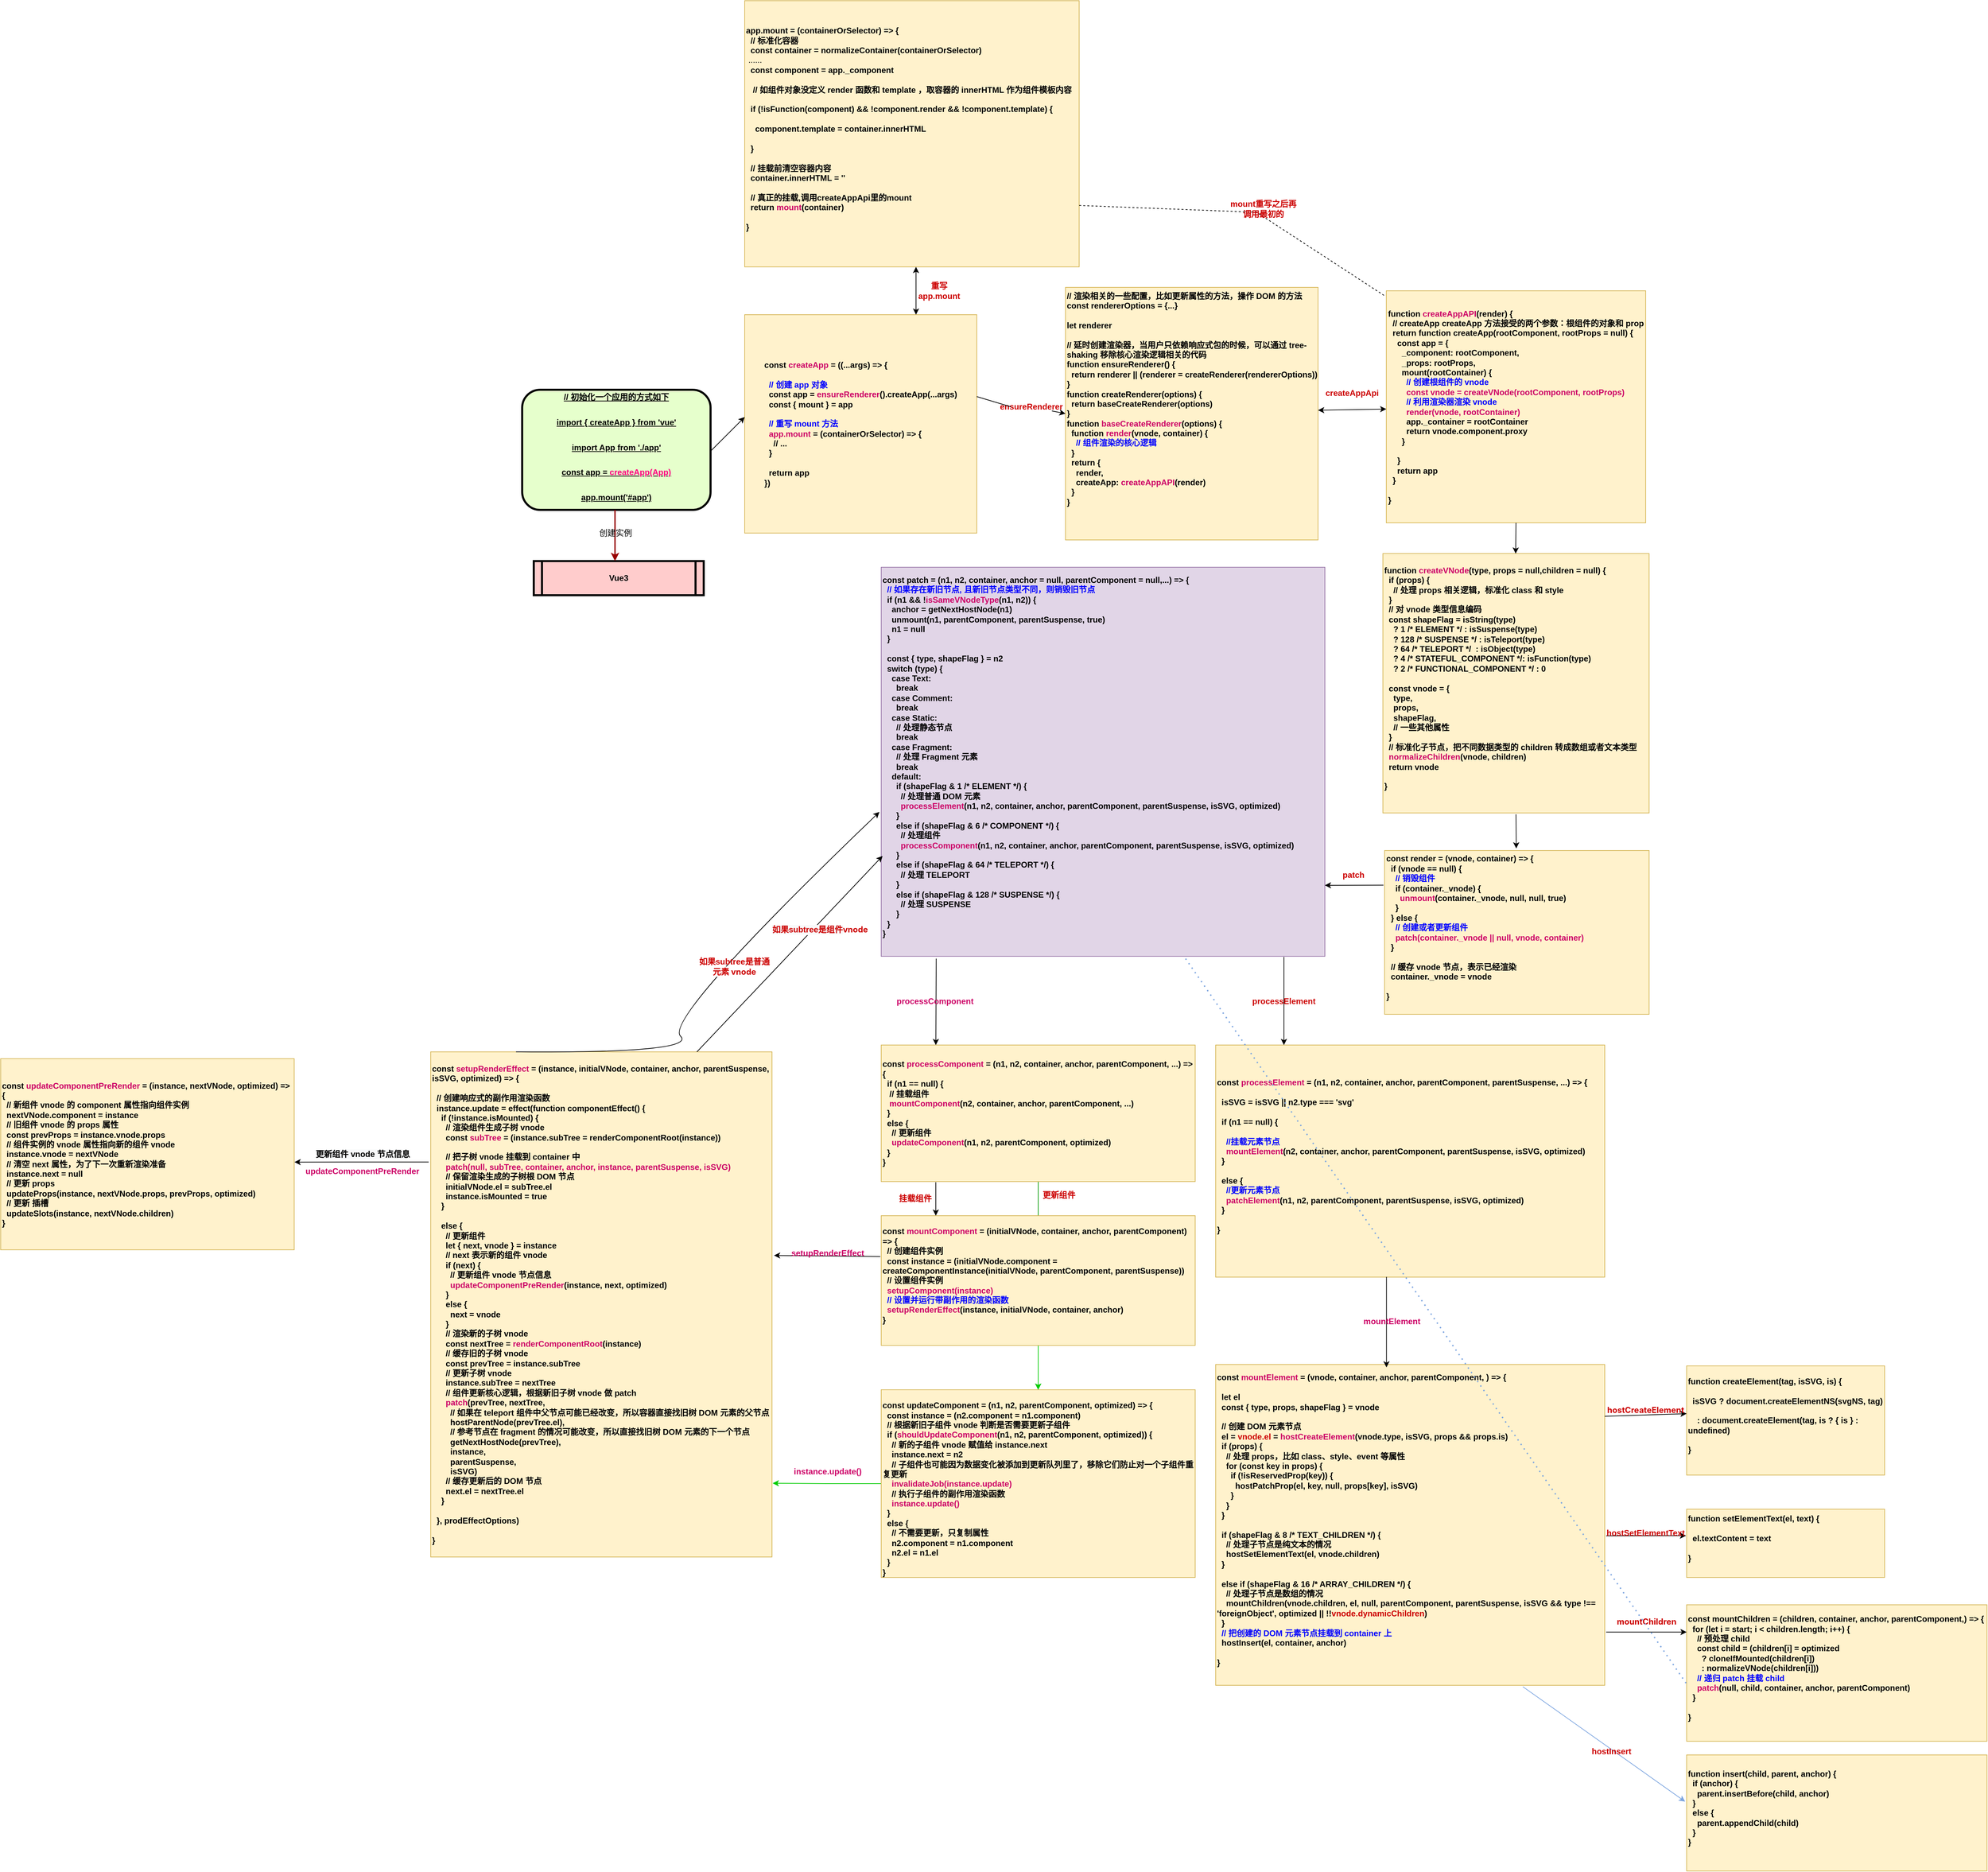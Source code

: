 <mxfile version="20.2.7" type="github">
  <diagram name="Page-1" id="c7558073-3199-34d8-9f00-42111426c3f3">
    <mxGraphModel dx="1864" dy="1744" grid="1" gridSize="10" guides="1" tooltips="1" connect="1" arrows="1" fold="1" page="1" pageScale="1" pageWidth="826" pageHeight="1169" background="none" math="0" shadow="0">
      <root>
        <mxCell id="0" />
        <mxCell id="1" parent="0" />
        <mxCell id="2" value="&lt;p style=&quot;margin: 4px 0px 0px;&quot;&gt;&lt;u&gt;// 初始化一个应用的方式如下&lt;/u&gt;&lt;/p&gt;&lt;p style=&quot;margin: 4px 0px 0px;&quot;&gt;&lt;u&gt;&lt;br&gt;&lt;/u&gt;&lt;/p&gt;&lt;p style=&quot;margin: 4px 0px 0px;&quot;&gt;&lt;u&gt;import { createApp } from &#39;vue&#39;&lt;/u&gt;&lt;/p&gt;&lt;p style=&quot;margin: 4px 0px 0px;&quot;&gt;&lt;u&gt;&lt;br&gt;&lt;/u&gt;&lt;/p&gt;&lt;p style=&quot;margin: 4px 0px 0px;&quot;&gt;&lt;u&gt;import App from &#39;./app&#39;&lt;/u&gt;&lt;/p&gt;&lt;p style=&quot;margin: 4px 0px 0px;&quot;&gt;&lt;u&gt;&lt;br&gt;&lt;/u&gt;&lt;/p&gt;&lt;p style=&quot;margin: 4px 0px 0px;&quot;&gt;&lt;u&gt;const app = &lt;font color=&quot;#ff0080&quot;&gt;createApp(App)&lt;/font&gt;&lt;/u&gt;&lt;/p&gt;&lt;p style=&quot;margin: 4px 0px 0px;&quot;&gt;&lt;u&gt;&lt;br&gt;&lt;/u&gt;&lt;/p&gt;&lt;p style=&quot;margin: 4px 0px 0px;&quot;&gt;&lt;u&gt;app.mount(&#39;#app&#39;)&lt;/u&gt;&lt;/p&gt;&lt;div&gt;&lt;br&gt;&lt;/div&gt;" style="verticalAlign=middle;align=center;overflow=fill;fontSize=12;fontFamily=Helvetica;html=1;rounded=1;fontStyle=1;strokeWidth=3;fillColor=#E6FFCC" parent="1" vertex="1">
          <mxGeometry x="184" y="140" width="276" height="176" as="geometry" />
        </mxCell>
        <object label="Vue3" id="5">
          <mxCell style="shape=process;whiteSpace=wrap;align=center;verticalAlign=middle;size=0.048;fontStyle=1;strokeWidth=3;fillColor=#FFCCCC" parent="1" vertex="1">
            <mxGeometry x="201" y="391" width="249" height="50" as="geometry" />
          </mxCell>
        </object>
        <mxCell id="56" value="" style="edgeStyle=elbowEdgeStyle;elbow=horizontal;strokeColor=#990000;strokeWidth=2" parent="1" source="2" target="5" edge="1">
          <mxGeometry width="100" height="100" relative="1" as="geometry">
            <mxPoint x="50" y="500" as="sourcePoint" />
            <mxPoint x="150" y="400" as="targetPoint" />
            <Array as="points">
              <mxPoint x="320" y="330" />
              <mxPoint x="290" y="350" />
              <mxPoint x="280" y="360" />
            </Array>
          </mxGeometry>
        </mxCell>
        <mxCell id="57" value="创建实例" style="text;spacingTop=-5;align=center" parent="1" vertex="1">
          <mxGeometry x="306" y="341" width="30" height="20" as="geometry" />
        </mxCell>
        <mxCell id="p2N06ffcsC0MJF7vxpci-98" value="&lt;div style=&quot;text-align: left;&quot;&gt;&lt;b&gt;const &lt;font color=&quot;#cc0066&quot;&gt;createApp&lt;/font&gt; = ((...args) =&amp;gt; {&lt;/b&gt;&lt;/div&gt;&lt;div style=&quot;text-align: left;&quot;&gt;&lt;b&gt;&lt;br&gt;&lt;/b&gt;&lt;/div&gt;&lt;div style=&quot;text-align: left;&quot;&gt;&lt;b&gt;&lt;font color=&quot;#0000cc&quot;&gt;&amp;nbsp; &lt;/font&gt;&lt;font color=&quot;#0000ff&quot;&gt;// 创建 app 对象&lt;/font&gt;&lt;/b&gt;&lt;/div&gt;&lt;div style=&quot;text-align: left;&quot;&gt;&lt;b&gt;&amp;nbsp; const app = &lt;font color=&quot;#cc0066&quot;&gt;ensureRenderer&lt;/font&gt;().createApp(...args)&lt;/b&gt;&lt;/div&gt;&lt;div style=&quot;text-align: left;&quot;&gt;&lt;b&gt;&amp;nbsp; const { mount } = app&lt;/b&gt;&lt;/div&gt;&lt;div style=&quot;text-align: left;&quot;&gt;&lt;b&gt;&lt;br&gt;&lt;/b&gt;&lt;/div&gt;&lt;div style=&quot;text-align: left;&quot;&gt;&lt;b&gt;&amp;nbsp;&lt;font color=&quot;#0000ff&quot;&gt; // 重写 mount 方法&lt;/font&gt;&lt;/b&gt;&lt;/div&gt;&lt;div style=&quot;text-align: left;&quot;&gt;&lt;b&gt;&amp;nbsp; &lt;font color=&quot;#cc0066&quot;&gt;app.mount&lt;/font&gt; = (containerOrSelector) =&amp;gt; {&lt;/b&gt;&lt;/div&gt;&lt;div style=&quot;text-align: left;&quot;&gt;&lt;b&gt;&amp;nbsp; &amp;nbsp; // ...&lt;/b&gt;&lt;/div&gt;&lt;div style=&quot;text-align: left;&quot;&gt;&lt;b&gt;&amp;nbsp; }&lt;/b&gt;&lt;/div&gt;&lt;div style=&quot;text-align: left;&quot;&gt;&lt;b&gt;&lt;br&gt;&lt;/b&gt;&lt;/div&gt;&lt;div style=&quot;text-align: left;&quot;&gt;&lt;b&gt;&amp;nbsp; return app&lt;/b&gt;&lt;/div&gt;&lt;div style=&quot;text-align: left;&quot;&gt;&lt;b&gt;})&lt;/b&gt;&lt;/div&gt;" style="rounded=0;whiteSpace=wrap;html=1;fillColor=#fff2cc;strokeColor=#d6b656;" parent="1" vertex="1">
          <mxGeometry x="510" y="30" width="340" height="320" as="geometry" />
        </mxCell>
        <mxCell id="p2N06ffcsC0MJF7vxpci-100" value="" style="endArrow=classic;html=1;rounded=0;fontColor=#000000;jumpSize=4;" parent="1" edge="1">
          <mxGeometry width="50" height="50" relative="1" as="geometry">
            <mxPoint x="460" y="230" as="sourcePoint" />
            <mxPoint x="510" y="180" as="targetPoint" />
          </mxGeometry>
        </mxCell>
        <mxCell id="p2N06ffcsC0MJF7vxpci-102" value="&lt;div&gt;&lt;font color=&quot;#000000&quot;&gt;&lt;b&gt;// 渲染相关的一些配置，比如更新属性的方法，操作 DOM 的方法&lt;/b&gt;&lt;/font&gt;&lt;/div&gt;&lt;div&gt;&lt;font color=&quot;#000000&quot;&gt;&lt;b&gt;const rendererOptions = {...&lt;/b&gt;&lt;/font&gt;&lt;b style=&quot;background-color: initial;&quot;&gt;}&lt;/b&gt;&lt;/div&gt;&lt;div&gt;&lt;font color=&quot;#000000&quot;&gt;&lt;b&gt;&lt;br&gt;&lt;/b&gt;&lt;/font&gt;&lt;/div&gt;&lt;div&gt;&lt;font color=&quot;#000000&quot;&gt;&lt;b&gt;let renderer&lt;/b&gt;&lt;/font&gt;&lt;/div&gt;&lt;div&gt;&lt;font color=&quot;#000000&quot;&gt;&lt;b&gt;&lt;br&gt;&lt;/b&gt;&lt;/font&gt;&lt;/div&gt;&lt;div&gt;&lt;font color=&quot;#000000&quot;&gt;&lt;b&gt;// 延时创建渲染器，当用户只依赖响应式包的时候，可以通过 tree-shaking 移除核心渲染逻辑相关的代码&lt;/b&gt;&lt;/font&gt;&lt;/div&gt;&lt;div&gt;&lt;font color=&quot;#000000&quot;&gt;&lt;b&gt;function ensureRenderer() {&lt;/b&gt;&lt;/font&gt;&lt;/div&gt;&lt;div&gt;&lt;font color=&quot;#000000&quot;&gt;&lt;b&gt;&amp;nbsp; return renderer || (renderer = createRenderer(rendererOptions))&lt;/b&gt;&lt;/font&gt;&lt;/div&gt;&lt;div&gt;&lt;font color=&quot;#000000&quot;&gt;&lt;b&gt;}&lt;/b&gt;&lt;/font&gt;&lt;/div&gt;&lt;div&gt;&lt;font color=&quot;#000000&quot;&gt;&lt;b&gt;function createRenderer(options) {&lt;/b&gt;&lt;/font&gt;&lt;/div&gt;&lt;div&gt;&lt;font color=&quot;#000000&quot;&gt;&lt;b&gt;&amp;nbsp; return baseCreateRenderer(options)&lt;/b&gt;&lt;/font&gt;&lt;/div&gt;&lt;div&gt;&lt;font color=&quot;#000000&quot;&gt;&lt;b&gt;}&lt;/b&gt;&lt;/font&gt;&lt;/div&gt;&lt;div&gt;&lt;b style=&quot;&quot;&gt;function &lt;font color=&quot;#cc0066&quot;&gt;baseCreateRenderer&lt;/font&gt;(options) {&lt;/b&gt;&lt;/div&gt;&lt;div&gt;&lt;b style=&quot;&quot;&gt;&amp;nbsp; function &lt;font color=&quot;#cc0066&quot;&gt;render&lt;/font&gt;(vnode, container) {&lt;/b&gt;&lt;/div&gt;&lt;div&gt;&lt;b style=&quot;&quot;&gt;&amp;nbsp; &amp;nbsp;&lt;font color=&quot;#0000ff&quot;&gt; // 组件渲染的核心逻辑&lt;/font&gt;&lt;/b&gt;&lt;/div&gt;&lt;div&gt;&lt;font color=&quot;#000000&quot;&gt;&lt;b&gt;&amp;nbsp; }&lt;/b&gt;&lt;/font&gt;&lt;/div&gt;&lt;div&gt;&lt;font color=&quot;#000000&quot;&gt;&lt;b&gt;&amp;nbsp; return {&lt;/b&gt;&lt;/font&gt;&lt;/div&gt;&lt;div&gt;&lt;font color=&quot;#000000&quot;&gt;&lt;b&gt;&amp;nbsp; &amp;nbsp; render,&lt;/b&gt;&lt;/font&gt;&lt;/div&gt;&lt;div&gt;&lt;b style=&quot;&quot;&gt;&amp;nbsp; &amp;nbsp; createApp: &lt;font color=&quot;#cc0066&quot;&gt;createAppAPI&lt;/font&gt;(render)&lt;/b&gt;&lt;/div&gt;&lt;div&gt;&lt;font color=&quot;#000000&quot;&gt;&lt;b&gt;&amp;nbsp; }&lt;/b&gt;&lt;/font&gt;&lt;/div&gt;&lt;div&gt;&lt;font color=&quot;#000000&quot;&gt;&lt;b&gt;}&lt;/b&gt;&lt;/font&gt;&lt;/div&gt;&lt;div&gt;&lt;font color=&quot;#000000&quot;&gt;&lt;b&gt;&lt;br&gt;&lt;/b&gt;&lt;/font&gt;&lt;/div&gt;&lt;div&gt;&lt;br&gt;&lt;/div&gt;&lt;div&gt;&lt;br&gt;&lt;/div&gt;" style="whiteSpace=wrap;html=1;aspect=fixed;align=left;fillColor=#fff2cc;strokeColor=#d6b656;" parent="1" vertex="1">
          <mxGeometry x="980" y="-10" width="370" height="370" as="geometry" />
        </mxCell>
        <mxCell id="p2N06ffcsC0MJF7vxpci-103" value="" style="endArrow=classic;html=1;rounded=0;fontColor=#CC0066;jumpSize=4;entryX=0;entryY=0.5;entryDx=0;entryDy=0;startArrow=none;" parent="1" source="p2N06ffcsC0MJF7vxpci-105" target="p2N06ffcsC0MJF7vxpci-102" edge="1">
          <mxGeometry width="50" height="50" relative="1" as="geometry">
            <mxPoint x="850" y="150" as="sourcePoint" />
            <mxPoint x="900" y="100" as="targetPoint" />
          </mxGeometry>
        </mxCell>
        <mxCell id="p2N06ffcsC0MJF7vxpci-105" value="&lt;b style=&quot;text-align: left;&quot;&gt;&lt;font color=&quot;#cc0000&quot;&gt;ensureRenderer&lt;/font&gt;&lt;/b&gt;" style="text;html=1;strokeColor=none;fillColor=none;align=center;verticalAlign=middle;whiteSpace=wrap;rounded=0;fontColor=#0000FF;" parent="1" vertex="1">
          <mxGeometry x="900" y="150" width="60" height="30" as="geometry" />
        </mxCell>
        <mxCell id="p2N06ffcsC0MJF7vxpci-106" value="" style="endArrow=none;html=1;rounded=0;fontColor=#CC0066;jumpSize=4;entryX=0;entryY=0.5;entryDx=0;entryDy=0;" parent="1" target="p2N06ffcsC0MJF7vxpci-105" edge="1">
          <mxGeometry width="50" height="50" relative="1" as="geometry">
            <mxPoint x="850" y="150" as="sourcePoint" />
            <mxPoint x="960" y="228" as="targetPoint" />
          </mxGeometry>
        </mxCell>
        <mxCell id="p2N06ffcsC0MJF7vxpci-107" value="&lt;div style=&quot;text-align: left;&quot;&gt;&lt;font style=&quot;&quot;&gt;&lt;b style=&quot;&quot;&gt;function &lt;font color=&quot;#cc0066&quot;&gt;createAppAPI&lt;/font&gt;(render) {&lt;/b&gt;&lt;/font&gt;&lt;/div&gt;&lt;div style=&quot;color: rgb(0, 0, 0); text-align: left;&quot;&gt;&lt;font color=&quot;#000000&quot;&gt;&lt;b&gt;&amp;nbsp; // createApp createApp 方法接受的两个参数：根组件的对象和 prop&lt;/b&gt;&lt;/font&gt;&lt;/div&gt;&lt;div style=&quot;color: rgb(0, 0, 0); text-align: left;&quot;&gt;&lt;font color=&quot;#000000&quot;&gt;&lt;b&gt;&amp;nbsp; return function createApp(rootComponent, rootProps = null) {&lt;/b&gt;&lt;/font&gt;&lt;/div&gt;&lt;div style=&quot;color: rgb(0, 0, 0); text-align: left;&quot;&gt;&lt;font color=&quot;#000000&quot;&gt;&lt;b&gt;&amp;nbsp; &amp;nbsp; const app = {&lt;/b&gt;&lt;/font&gt;&lt;/div&gt;&lt;div style=&quot;color: rgb(0, 0, 0); text-align: left;&quot;&gt;&lt;font color=&quot;#000000&quot;&gt;&lt;b&gt;&amp;nbsp; &amp;nbsp; &amp;nbsp; _component: rootComponent,&lt;/b&gt;&lt;/font&gt;&lt;/div&gt;&lt;div style=&quot;color: rgb(0, 0, 0); text-align: left;&quot;&gt;&lt;font color=&quot;#000000&quot;&gt;&lt;b&gt;&amp;nbsp; &amp;nbsp; &amp;nbsp; _props: rootProps,&lt;/b&gt;&lt;/font&gt;&lt;/div&gt;&lt;div style=&quot;color: rgb(0, 0, 0); text-align: left;&quot;&gt;&lt;font color=&quot;#000000&quot;&gt;&lt;b&gt;&amp;nbsp; &amp;nbsp; &amp;nbsp; mount(rootContainer) {&lt;/b&gt;&lt;/font&gt;&lt;/div&gt;&lt;div style=&quot;color: rgb(0, 0, 0); text-align: left;&quot;&gt;&lt;b&gt;&amp;nbsp; &amp;nbsp; &amp;nbsp; &amp;nbsp;&lt;font color=&quot;#0000ff&quot;&gt;&amp;nbsp;// 创建根组件的 vnode&lt;/font&gt;&lt;/b&gt;&lt;/div&gt;&lt;div style=&quot;color: rgb(0, 0, 0); text-align: left;&quot;&gt;&lt;b&gt;&amp;nbsp; &amp;nbsp; &amp;nbsp;&amp;nbsp;&lt;font color=&quot;#cc0066&quot;&gt;&amp;nbsp; const vnode = createVNode(rootComponent, rootProps)&lt;/font&gt;&lt;/b&gt;&lt;/div&gt;&lt;div style=&quot;color: rgb(0, 0, 0); text-align: left;&quot;&gt;&lt;b&gt;&amp;nbsp; &amp;nbsp; &amp;nbsp; &amp;nbsp;&lt;font color=&quot;#0000ff&quot;&gt;&amp;nbsp;// 利用渲染器渲染 vnode&lt;/font&gt;&lt;/b&gt;&lt;/div&gt;&lt;div style=&quot;color: rgb(0, 0, 0); text-align: left;&quot;&gt;&lt;b&gt;&amp;nbsp; &amp;nbsp; &amp;nbsp; &amp;nbsp;&amp;nbsp;&lt;font color=&quot;#cc0066&quot;&gt;render(vnode, rootContainer)&lt;/font&gt;&lt;/b&gt;&lt;/div&gt;&lt;div style=&quot;color: rgb(0, 0, 0); text-align: left;&quot;&gt;&lt;font color=&quot;#000000&quot;&gt;&lt;b&gt;&amp;nbsp; &amp;nbsp; &amp;nbsp; &amp;nbsp; app._container = rootContainer&lt;/b&gt;&lt;/font&gt;&lt;/div&gt;&lt;div style=&quot;color: rgb(0, 0, 0); text-align: left;&quot;&gt;&lt;font color=&quot;#000000&quot;&gt;&lt;b&gt;&amp;nbsp; &amp;nbsp; &amp;nbsp; &amp;nbsp; return vnode.component.proxy&lt;/b&gt;&lt;/font&gt;&lt;/div&gt;&lt;div style=&quot;color: rgb(0, 0, 0); text-align: left;&quot;&gt;&lt;font color=&quot;#000000&quot;&gt;&lt;b&gt;&amp;nbsp; &amp;nbsp; &amp;nbsp; }&lt;/b&gt;&lt;/font&gt;&lt;/div&gt;&lt;div style=&quot;color: rgb(0, 0, 0); text-align: left;&quot;&gt;&lt;font color=&quot;#000000&quot;&gt;&lt;b&gt;&lt;br&gt;&lt;/b&gt;&lt;/font&gt;&lt;/div&gt;&lt;div style=&quot;color: rgb(0, 0, 0); text-align: left;&quot;&gt;&lt;font color=&quot;#000000&quot;&gt;&lt;b&gt;&amp;nbsp; &amp;nbsp; }&lt;/b&gt;&lt;/font&gt;&lt;/div&gt;&lt;div style=&quot;color: rgb(0, 0, 0); text-align: left;&quot;&gt;&lt;font color=&quot;#000000&quot;&gt;&lt;b&gt;&amp;nbsp; &amp;nbsp; return app&lt;/b&gt;&lt;/font&gt;&lt;/div&gt;&lt;div style=&quot;color: rgb(0, 0, 0); text-align: left;&quot;&gt;&lt;font color=&quot;#000000&quot;&gt;&lt;b&gt;&amp;nbsp; }&lt;/b&gt;&lt;/font&gt;&lt;/div&gt;&lt;div style=&quot;color: rgb(0, 0, 0); text-align: left;&quot;&gt;&lt;font color=&quot;#000000&quot;&gt;&lt;b&gt;&lt;br&gt;&lt;/b&gt;&lt;/font&gt;&lt;/div&gt;&lt;div style=&quot;color: rgb(0, 0, 0); text-align: left;&quot;&gt;&lt;font color=&quot;#000000&quot;&gt;&lt;b&gt;}&lt;/b&gt;&lt;/font&gt;&lt;/div&gt;" style="rounded=0;whiteSpace=wrap;html=1;fillColor=#fff2cc;strokeColor=#d6b656;" parent="1" vertex="1">
          <mxGeometry x="1450" y="-5" width="380" height="340" as="geometry" />
        </mxCell>
        <mxCell id="p2N06ffcsC0MJF7vxpci-110" value="" style="endArrow=classic;startArrow=classic;html=1;rounded=0;fontColor=#CC0066;jumpSize=4;" parent="1" target="p2N06ffcsC0MJF7vxpci-107" edge="1">
          <mxGeometry width="50" height="50" relative="1" as="geometry">
            <mxPoint x="1350" y="170" as="sourcePoint" />
            <mxPoint x="1400" y="120" as="targetPoint" />
          </mxGeometry>
        </mxCell>
        <mxCell id="p2N06ffcsC0MJF7vxpci-111" value="&lt;div&gt;&lt;b&gt;app.mount = (containerOrSelector) =&amp;gt; {&lt;/b&gt;&lt;/div&gt;&lt;div&gt;&lt;b&gt;&amp;nbsp; // 标准化容器&lt;/b&gt;&lt;/div&gt;&lt;div&gt;&lt;b&gt;&amp;nbsp; const container = normalizeContainer(containerOrSelector)&lt;/b&gt;&lt;/div&gt;&lt;div&gt;&amp;nbsp;......&lt;/div&gt;&lt;div&gt;&lt;b&gt;&amp;nbsp; const component = app._component&lt;/b&gt;&lt;/div&gt;&lt;div&gt;&lt;b&gt;&lt;br&gt;&lt;/b&gt;&lt;/div&gt;&lt;div&gt;&lt;b&gt;&amp;nbsp; &amp;nbsp;// 如组件对象没定义 render 函数和 template ，取容器的 innerHTML 作为组件模板内容&lt;/b&gt;&lt;/div&gt;&lt;div&gt;&lt;b&gt;&lt;br&gt;&lt;/b&gt;&lt;/div&gt;&lt;div&gt;&lt;b&gt;&amp;nbsp; if (!isFunction(component) &amp;amp;&amp;amp; !component.render &amp;amp;&amp;amp; !component.template) {&lt;/b&gt;&lt;/div&gt;&lt;div&gt;&lt;b&gt;&lt;br&gt;&lt;/b&gt;&lt;/div&gt;&lt;div&gt;&lt;b&gt;&amp;nbsp; &amp;nbsp; component.template = container.innerHTML&lt;/b&gt;&lt;/div&gt;&lt;div&gt;&lt;b&gt;&lt;br&gt;&lt;/b&gt;&lt;/div&gt;&lt;div&gt;&lt;b&gt;&amp;nbsp; }&lt;/b&gt;&lt;/div&gt;&lt;div&gt;&lt;b&gt;&lt;br&gt;&lt;/b&gt;&lt;/div&gt;&lt;div&gt;&lt;b&gt;&amp;nbsp; // 挂载前清空容器内容&lt;/b&gt;&lt;/div&gt;&lt;div&gt;&lt;b&gt;&amp;nbsp; container.innerHTML = &#39;&#39;&lt;/b&gt;&lt;/div&gt;&lt;div&gt;&lt;b&gt;&lt;br&gt;&lt;/b&gt;&lt;/div&gt;&lt;div&gt;&lt;b&gt;&amp;nbsp; // 真正的挂载,调用createAppApi里的mount&lt;/b&gt;&lt;/div&gt;&lt;div&gt;&lt;b&gt;&amp;nbsp; return &lt;font color=&quot;#cc0066&quot;&gt;mount&lt;/font&gt;(container)&lt;/b&gt;&lt;/div&gt;&lt;div&gt;&lt;b&gt;&lt;br&gt;&lt;/b&gt;&lt;/div&gt;&lt;div&gt;&lt;b&gt;}&lt;/b&gt;&lt;/div&gt;&lt;div&gt;&lt;br&gt;&lt;/div&gt;" style="rounded=0;whiteSpace=wrap;html=1;fillColor=#fff2cc;strokeColor=#d6b656;align=left;" parent="1" vertex="1">
          <mxGeometry x="510" y="-430" width="490" height="390" as="geometry" />
        </mxCell>
        <mxCell id="p2N06ffcsC0MJF7vxpci-112" value="" style="endArrow=classic;startArrow=classic;html=1;rounded=0;fontColor=#CC0066;jumpSize=4;entryX=0.551;entryY=1;entryDx=0;entryDy=0;entryPerimeter=0;" parent="1" edge="1">
          <mxGeometry width="50" height="50" relative="1" as="geometry">
            <mxPoint x="761" y="30" as="sourcePoint" />
            <mxPoint x="760.99" y="-40" as="targetPoint" />
          </mxGeometry>
        </mxCell>
        <mxCell id="p2N06ffcsC0MJF7vxpci-113" value="&lt;b&gt;&lt;font color=&quot;#cc0000&quot;&gt;createAppApi&lt;/font&gt;&lt;/b&gt;" style="text;html=1;strokeColor=none;fillColor=none;align=center;verticalAlign=middle;whiteSpace=wrap;rounded=0;fontColor=#CC0066;" parent="1" vertex="1">
          <mxGeometry x="1370" y="130" width="60" height="30" as="geometry" />
        </mxCell>
        <mxCell id="p2N06ffcsC0MJF7vxpci-114" value="&lt;b&gt;重写app.mount&lt;/b&gt;" style="text;html=1;strokeColor=none;fillColor=none;align=center;verticalAlign=middle;whiteSpace=wrap;rounded=0;fontColor=#CC0000;" parent="1" vertex="1">
          <mxGeometry x="760" y="-20" width="70" height="30" as="geometry" />
        </mxCell>
        <mxCell id="p2N06ffcsC0MJF7vxpci-119" value="" style="endArrow=none;dashed=1;html=1;rounded=0;fontColor=#CC0066;jumpSize=4;entryX=-0.006;entryY=0.022;entryDx=0;entryDy=0;entryPerimeter=0;" parent="1" target="p2N06ffcsC0MJF7vxpci-107" edge="1">
          <mxGeometry width="50" height="50" relative="1" as="geometry">
            <mxPoint x="1000" y="-130" as="sourcePoint" />
            <mxPoint x="1050" y="-180" as="targetPoint" />
            <Array as="points">
              <mxPoint x="1260" y="-120" />
            </Array>
          </mxGeometry>
        </mxCell>
        <mxCell id="p2N06ffcsC0MJF7vxpci-121" value="&lt;b&gt;&lt;font color=&quot;#cc0000&quot;&gt;mount重写之后再调用最初的&lt;/font&gt;&lt;/b&gt;" style="text;html=1;strokeColor=none;fillColor=none;align=center;verticalAlign=middle;whiteSpace=wrap;rounded=0;fontColor=#CC0066;" parent="1" vertex="1">
          <mxGeometry x="1220" y="-140" width="100" height="30" as="geometry" />
        </mxCell>
        <mxCell id="p2N06ffcsC0MJF7vxpci-122" value="&lt;div&gt;&lt;b&gt;&lt;font color=&quot;#000000&quot;&gt;function &lt;/font&gt;&lt;font color=&quot;#cc0066&quot;&gt;createVNode&lt;/font&gt;&lt;font color=&quot;#000000&quot;&gt;(type, props = null&lt;/font&gt;&lt;/b&gt;&lt;b style=&quot;background-color: initial;&quot;&gt;&lt;font color=&quot;#000000&quot;&gt;,children = null) {&lt;/font&gt;&lt;/b&gt;&lt;/div&gt;&lt;div&gt;&lt;b&gt;&lt;font color=&quot;#000000&quot;&gt;&amp;nbsp; if (props) {&lt;/font&gt;&lt;/b&gt;&lt;/div&gt;&lt;div&gt;&lt;b&gt;&lt;font color=&quot;#000000&quot;&gt;&amp;nbsp; &amp;nbsp; // 处理 props 相关逻辑，标准化 class 和 style&lt;/font&gt;&lt;/b&gt;&lt;/div&gt;&lt;div&gt;&lt;b&gt;&lt;font color=&quot;#000000&quot;&gt;&amp;nbsp; }&lt;/font&gt;&lt;/b&gt;&lt;/div&gt;&lt;div&gt;&lt;b&gt;&lt;font color=&quot;#000000&quot;&gt;&amp;nbsp; // 对 vnode 类型信息编码&lt;/font&gt;&lt;/b&gt;&lt;/div&gt;&lt;div&gt;&lt;b&gt;&lt;font color=&quot;#000000&quot;&gt;&amp;nbsp; const shapeFlag = isString(type)&lt;/font&gt;&lt;/b&gt;&lt;/div&gt;&lt;div&gt;&lt;b&gt;&lt;font color=&quot;#000000&quot;&gt;&amp;nbsp; &amp;nbsp; ? 1 /* ELEMENT */&amp;nbsp;&lt;/font&gt;&lt;/b&gt;&lt;b style=&quot;background-color: initial;&quot;&gt;&lt;font color=&quot;#000000&quot;&gt;: isSuspense(type)&lt;/font&gt;&lt;/b&gt;&lt;/div&gt;&lt;div&gt;&lt;b&gt;&lt;font color=&quot;#000000&quot;&gt;&amp;nbsp; &amp;nbsp; ? 128 /* SUSPENSE */&amp;nbsp;&lt;/font&gt;&lt;/b&gt;&lt;b style=&quot;background-color: initial;&quot;&gt;&lt;font color=&quot;#000000&quot;&gt;: isTeleport(type)&lt;/font&gt;&lt;/b&gt;&lt;/div&gt;&lt;div&gt;&lt;b&gt;&lt;font color=&quot;#000000&quot;&gt;&amp;nbsp; &amp;nbsp; ? 64 /* TELEPORT */&amp;nbsp;&amp;nbsp;&lt;/font&gt;&lt;/b&gt;&lt;b style=&quot;background-color: initial;&quot;&gt;&lt;font color=&quot;#000000&quot;&gt;: isObject(type)&lt;/font&gt;&lt;/b&gt;&lt;/div&gt;&lt;div&gt;&lt;b style=&quot;background-color: initial;&quot;&gt;&lt;font color=&quot;#000000&quot;&gt;&amp;nbsp; &amp;nbsp; ? 4 /* STATEFUL_COMPONENT */&lt;/font&gt;&lt;/b&gt;&lt;b style=&quot;background-color: initial;&quot;&gt;&lt;font color=&quot;#000000&quot;&gt;: isFunction(type)&lt;/font&gt;&lt;/b&gt;&lt;/div&gt;&lt;div&gt;&lt;b&gt;&lt;font color=&quot;#000000&quot;&gt;&amp;nbsp; &amp;nbsp; ? 2 /* FUNCTIONAL_COMPONENT */&amp;nbsp;&lt;/font&gt;&lt;/b&gt;&lt;b style=&quot;background-color: initial;&quot;&gt;&lt;font color=&quot;#000000&quot;&gt;: 0&lt;/font&gt;&lt;/b&gt;&lt;/div&gt;&lt;div&gt;&lt;b&gt;&lt;font color=&quot;#000000&quot;&gt;&lt;br&gt;&lt;/font&gt;&lt;/b&gt;&lt;/div&gt;&lt;div&gt;&lt;b&gt;&lt;font color=&quot;#000000&quot;&gt;&amp;nbsp; const vnode = {&lt;/font&gt;&lt;/b&gt;&lt;/div&gt;&lt;div&gt;&lt;b&gt;&lt;font color=&quot;#000000&quot;&gt;&amp;nbsp; &amp;nbsp; type,&lt;/font&gt;&lt;/b&gt;&lt;/div&gt;&lt;div&gt;&lt;b&gt;&lt;font color=&quot;#000000&quot;&gt;&amp;nbsp; &amp;nbsp; props,&lt;/font&gt;&lt;/b&gt;&lt;/div&gt;&lt;div&gt;&lt;b&gt;&lt;font color=&quot;#000000&quot;&gt;&amp;nbsp; &amp;nbsp; shapeFlag,&lt;/font&gt;&lt;/b&gt;&lt;/div&gt;&lt;div&gt;&lt;b&gt;&lt;font color=&quot;#000000&quot;&gt;&amp;nbsp; &amp;nbsp; // 一些其他属性&lt;/font&gt;&lt;/b&gt;&lt;/div&gt;&lt;div&gt;&lt;b&gt;&lt;font color=&quot;#000000&quot;&gt;&amp;nbsp; }&lt;/font&gt;&lt;/b&gt;&lt;/div&gt;&lt;div&gt;&lt;b&gt;&lt;font color=&quot;#000000&quot;&gt;&amp;nbsp; // 标准化子节点，把不同数据类型的 children 转成数组或者文本类型&lt;/font&gt;&lt;/b&gt;&lt;/div&gt;&lt;div&gt;&lt;b&gt;&lt;font color=&quot;#000000&quot;&gt;&amp;nbsp; &lt;/font&gt;&lt;font color=&quot;#cc0066&quot;&gt;normalizeChildren&lt;/font&gt;&lt;font color=&quot;#000000&quot;&gt;(vnode, children)&lt;/font&gt;&lt;/b&gt;&lt;/div&gt;&lt;div&gt;&lt;b&gt;&lt;font color=&quot;#000000&quot;&gt;&amp;nbsp; return vnode&lt;/font&gt;&lt;/b&gt;&lt;/div&gt;&lt;div&gt;&lt;b&gt;&lt;font color=&quot;#000000&quot;&gt;&lt;br&gt;&lt;/font&gt;&lt;/b&gt;&lt;/div&gt;&lt;div&gt;&lt;b&gt;&lt;font color=&quot;#000000&quot;&gt;}&lt;/font&gt;&lt;/b&gt;&lt;/div&gt;&lt;div&gt;&lt;br&gt;&lt;/div&gt;" style="rounded=0;whiteSpace=wrap;html=1;align=left;fillColor=#fff2cc;strokeColor=#d6b656;" parent="1" vertex="1">
          <mxGeometry x="1445" y="380" width="390" height="380" as="geometry" />
        </mxCell>
        <mxCell id="p2N06ffcsC0MJF7vxpci-126" value="" style="endArrow=classic;html=1;rounded=0;fontColor=#000000;jumpSize=4;exitX=0.5;exitY=1;exitDx=0;exitDy=0;" parent="1" source="p2N06ffcsC0MJF7vxpci-107" edge="1">
          <mxGeometry width="50" height="50" relative="1" as="geometry">
            <mxPoint x="1639.99" y="355" as="sourcePoint" />
            <mxPoint x="1639.5" y="380" as="targetPoint" />
          </mxGeometry>
        </mxCell>
        <mxCell id="p2N06ffcsC0MJF7vxpci-127" value="&lt;div&gt;&lt;b style=&quot;background-color: initial;&quot;&gt;&lt;font color=&quot;#000000&quot;&gt;const render = (vnode, container) =&amp;gt; {&lt;/font&gt;&lt;/b&gt;&lt;/div&gt;&lt;div&gt;&lt;b&gt;&lt;font color=&quot;#000000&quot;&gt;&amp;nbsp; if (vnode == null) {&lt;/font&gt;&lt;/b&gt;&lt;/div&gt;&lt;div&gt;&lt;b&gt;&lt;font color=&quot;#000000&quot;&gt;&amp;nbsp; &amp;nbsp;&lt;/font&gt;&lt;font color=&quot;#0000ff&quot;&gt; // 销毁组件&lt;/font&gt;&lt;/b&gt;&lt;/div&gt;&lt;div&gt;&lt;b&gt;&lt;font color=&quot;#000000&quot;&gt;&amp;nbsp; &amp;nbsp; if (container._vnode) {&lt;/font&gt;&lt;/b&gt;&lt;/div&gt;&lt;div&gt;&lt;b&gt;&lt;font color=&quot;#000000&quot;&gt;&amp;nbsp; &amp;nbsp; &amp;nbsp; &lt;/font&gt;&lt;font color=&quot;#cc0066&quot;&gt;unmount&lt;/font&gt;&lt;font color=&quot;#000000&quot;&gt;(container._vnode, null, null, true)&lt;/font&gt;&lt;/b&gt;&lt;/div&gt;&lt;div&gt;&lt;b&gt;&lt;font color=&quot;#000000&quot;&gt;&amp;nbsp; &amp;nbsp; }&lt;/font&gt;&lt;/b&gt;&lt;/div&gt;&lt;div&gt;&lt;b&gt;&lt;font color=&quot;#000000&quot;&gt;&amp;nbsp; } else {&lt;/font&gt;&lt;/b&gt;&lt;/div&gt;&lt;div&gt;&lt;b&gt;&lt;font color=&quot;#000000&quot;&gt;&amp;nbsp; &lt;/font&gt;&lt;font color=&quot;#0000ff&quot;&gt;&amp;nbsp; // 创建或者更新组件&lt;/font&gt;&lt;/b&gt;&lt;/div&gt;&lt;div&gt;&lt;b&gt;&lt;font color=&quot;#000000&quot;&gt;&amp;nbsp; &amp;nbsp; &lt;/font&gt;&lt;font color=&quot;#cc0066&quot;&gt;patch(container._vnode || null, vnode, container)&lt;/font&gt;&lt;/b&gt;&lt;/div&gt;&lt;div&gt;&lt;b&gt;&lt;font color=&quot;#000000&quot;&gt;&amp;nbsp; }&lt;/font&gt;&lt;/b&gt;&lt;/div&gt;&lt;div&gt;&lt;b&gt;&lt;font color=&quot;#000000&quot;&gt;&lt;br&gt;&lt;/font&gt;&lt;/b&gt;&lt;/div&gt;&lt;div&gt;&lt;b&gt;&lt;font color=&quot;#000000&quot;&gt;&amp;nbsp; // 缓存 vnode 节点，表示已经渲染&lt;/font&gt;&lt;/b&gt;&lt;/div&gt;&lt;div&gt;&lt;b&gt;&lt;font color=&quot;#000000&quot;&gt;&amp;nbsp; container._vnode = vnode&lt;/font&gt;&lt;/b&gt;&lt;/div&gt;&lt;div&gt;&lt;b&gt;&lt;font color=&quot;#000000&quot;&gt;&lt;br&gt;&lt;/font&gt;&lt;/b&gt;&lt;/div&gt;&lt;div&gt;&lt;b&gt;&lt;font color=&quot;#000000&quot;&gt;}&lt;/font&gt;&lt;/b&gt;&lt;/div&gt;&lt;div&gt;&lt;br&gt;&lt;/div&gt;" style="rounded=0;whiteSpace=wrap;html=1;align=left;fillColor=#fff2cc;strokeColor=#d6b656;" parent="1" vertex="1">
          <mxGeometry x="1447.5" y="815" width="387.5" height="240" as="geometry" />
        </mxCell>
        <mxCell id="p2N06ffcsC0MJF7vxpci-128" value="" style="endArrow=classic;html=1;rounded=0;fontColor=#000000;jumpSize=4;" parent="1" edge="1">
          <mxGeometry width="50" height="50" relative="1" as="geometry">
            <mxPoint x="1640" y="762" as="sourcePoint" />
            <mxPoint x="1640.368" y="812" as="targetPoint" />
          </mxGeometry>
        </mxCell>
        <mxCell id="p2N06ffcsC0MJF7vxpci-129" value="&lt;div&gt;&lt;b&gt;const patch = (n1, n2, container, anchor = null, parentComponent = null,...) =&amp;gt; {&lt;/b&gt;&lt;/div&gt;&lt;div&gt;&lt;b&gt;&amp;nbsp; &lt;font color=&quot;#0000ff&quot;&gt;// 如果存在新旧节点, 且新旧节点类型不同，则销毁旧节点&lt;/font&gt;&lt;/b&gt;&lt;/div&gt;&lt;div&gt;&lt;b&gt;&amp;nbsp; if (n1 &amp;amp;&amp;amp; !&lt;font color=&quot;#cc0066&quot;&gt;isSameVNodeType&lt;/font&gt;(n1, n2)) {&lt;/b&gt;&lt;/div&gt;&lt;div&gt;&lt;b&gt;&amp;nbsp; &amp;nbsp; anchor = getNextHostNode(n1)&lt;/b&gt;&lt;/div&gt;&lt;div&gt;&lt;b&gt;&amp;nbsp; &amp;nbsp; unmount(n1, parentComponent, parentSuspense, true)&lt;/b&gt;&lt;/div&gt;&lt;div&gt;&lt;b&gt;&amp;nbsp; &amp;nbsp; n1 = null&lt;/b&gt;&lt;/div&gt;&lt;div&gt;&lt;b&gt;&amp;nbsp; }&lt;/b&gt;&lt;/div&gt;&lt;div&gt;&lt;b&gt;&lt;br&gt;&lt;/b&gt;&lt;/div&gt;&lt;div&gt;&lt;b&gt;&amp;nbsp; const { type, shapeFlag } = n2&lt;/b&gt;&lt;/div&gt;&lt;div&gt;&lt;b&gt;&amp;nbsp; switch (type) {&lt;/b&gt;&lt;/div&gt;&lt;div&gt;&lt;b&gt;&amp;nbsp; &amp;nbsp; case Text:&lt;/b&gt;&lt;/div&gt;&lt;div&gt;&lt;b&gt;&amp;nbsp; &amp;nbsp; &amp;nbsp; break&lt;/b&gt;&lt;/div&gt;&lt;div&gt;&lt;b&gt;&amp;nbsp; &amp;nbsp; case Comment:&lt;/b&gt;&lt;/div&gt;&lt;div&gt;&lt;b&gt;&amp;nbsp; &amp;nbsp; &amp;nbsp; break&lt;/b&gt;&lt;/div&gt;&lt;div&gt;&lt;b&gt;&amp;nbsp; &amp;nbsp; case Static:&lt;/b&gt;&lt;/div&gt;&lt;div&gt;&lt;b&gt;&amp;nbsp; &amp;nbsp; &amp;nbsp; // 处理静态节点&lt;/b&gt;&lt;/div&gt;&lt;div&gt;&lt;b&gt;&amp;nbsp; &amp;nbsp; &amp;nbsp; break&lt;/b&gt;&lt;/div&gt;&lt;div&gt;&lt;b&gt;&amp;nbsp; &amp;nbsp; case Fragment:&lt;/b&gt;&lt;/div&gt;&lt;div&gt;&lt;b&gt;&amp;nbsp; &amp;nbsp; &amp;nbsp; // 处理 Fragment 元素&lt;/b&gt;&lt;/div&gt;&lt;div&gt;&lt;b&gt;&amp;nbsp; &amp;nbsp; &amp;nbsp; break&lt;/b&gt;&lt;/div&gt;&lt;div&gt;&lt;b&gt;&amp;nbsp; &amp;nbsp; default:&lt;/b&gt;&lt;/div&gt;&lt;div&gt;&lt;b&gt;&amp;nbsp; &amp;nbsp; &amp;nbsp; if (shapeFlag &amp;amp; 1 /* ELEMENT */) {&lt;/b&gt;&lt;/div&gt;&lt;div&gt;&lt;b&gt;&amp;nbsp; &amp;nbsp; &amp;nbsp; &amp;nbsp; // 处理普通 DOM 元素&lt;/b&gt;&lt;/div&gt;&lt;div&gt;&lt;b&gt;&amp;nbsp; &amp;nbsp; &amp;nbsp; &amp;nbsp; &lt;font color=&quot;#cc0066&quot;&gt;processElement&lt;/font&gt;(n1, n2, container, anchor, parentComponent, parentSuspense, isSVG, optimized)&lt;/b&gt;&lt;/div&gt;&lt;div&gt;&lt;b&gt;&amp;nbsp; &amp;nbsp; &amp;nbsp; }&lt;/b&gt;&lt;/div&gt;&lt;div&gt;&lt;b&gt;&amp;nbsp; &amp;nbsp; &amp;nbsp; else if (shapeFlag &amp;amp; 6 /* COMPONENT */) {&lt;/b&gt;&lt;/div&gt;&lt;div&gt;&lt;b&gt;&amp;nbsp; &amp;nbsp; &amp;nbsp; &amp;nbsp; // 处理组件&lt;/b&gt;&lt;/div&gt;&lt;div&gt;&lt;b&gt;&amp;nbsp; &amp;nbsp; &amp;nbsp; &amp;nbsp; &lt;font color=&quot;#cc0066&quot;&gt;processComponent&lt;/font&gt;(n1, n2, container, anchor, parentComponent, parentSuspense, isSVG, optimized)&lt;/b&gt;&lt;/div&gt;&lt;div&gt;&lt;b&gt;&amp;nbsp; &amp;nbsp; &amp;nbsp; }&lt;/b&gt;&lt;/div&gt;&lt;div&gt;&lt;b&gt;&amp;nbsp; &amp;nbsp; &amp;nbsp; else if (shapeFlag &amp;amp; 64 /* TELEPORT */) {&lt;/b&gt;&lt;/div&gt;&lt;div&gt;&lt;b&gt;&amp;nbsp; &amp;nbsp; &amp;nbsp; &amp;nbsp; // 处理 TELEPORT&lt;/b&gt;&lt;/div&gt;&lt;div&gt;&lt;b&gt;&amp;nbsp; &amp;nbsp; &amp;nbsp; }&lt;/b&gt;&lt;/div&gt;&lt;div&gt;&lt;b&gt;&amp;nbsp; &amp;nbsp; &amp;nbsp; else if (shapeFlag &amp;amp; 128 /* SUSPENSE */) {&lt;/b&gt;&lt;/div&gt;&lt;div&gt;&lt;b&gt;&amp;nbsp; &amp;nbsp; &amp;nbsp; &amp;nbsp; // 处理 SUSPENSE&lt;/b&gt;&lt;/div&gt;&lt;div&gt;&lt;b&gt;&amp;nbsp; &amp;nbsp; &amp;nbsp; }&lt;/b&gt;&lt;/div&gt;&lt;div&gt;&lt;b&gt;&amp;nbsp; }&lt;/b&gt;&lt;/div&gt;&lt;div&gt;&lt;b&gt;}&lt;/b&gt;&lt;/div&gt;&lt;div&gt;&lt;br&gt;&lt;/div&gt;" style="rounded=0;whiteSpace=wrap;html=1;fillColor=#e1d5e7;strokeColor=#9673a6;align=left;" parent="1" vertex="1">
          <mxGeometry x="710" y="400" width="650" height="570" as="geometry" />
        </mxCell>
        <mxCell id="p2N06ffcsC0MJF7vxpci-130" value="" style="endArrow=classic;html=1;rounded=0;fontColor=#0000FF;jumpSize=4;exitX=0.779;exitY=0.557;exitDx=0;exitDy=0;exitPerimeter=0;" parent="1" edge="1">
          <mxGeometry width="50" height="50" relative="1" as="geometry">
            <mxPoint x="1445.83" y="865.77" as="sourcePoint" />
            <mxPoint x="1360" y="866" as="targetPoint" />
          </mxGeometry>
        </mxCell>
        <mxCell id="p2N06ffcsC0MJF7vxpci-131" value="&lt;font color=&quot;#cc0000&quot;&gt;&lt;b&gt;patch&lt;/b&gt;&lt;/font&gt;" style="text;html=1;strokeColor=none;fillColor=none;align=center;verticalAlign=middle;whiteSpace=wrap;rounded=0;fontColor=#CC0066;" parent="1" vertex="1">
          <mxGeometry x="1372" y="836" width="60" height="30" as="geometry" />
        </mxCell>
        <mxCell id="_qZO51nsQBzgdLjLYRx3-68" style="edgeStyle=orthogonalEdgeStyle;rounded=0;orthogonalLoop=1;jettySize=auto;html=1;exitX=0.5;exitY=1;exitDx=0;exitDy=0;entryX=0.5;entryY=0;entryDx=0;entryDy=0;fontSize=12;fontColor=#CC0066;strokeColor=#009900;" edge="1" parent="1" source="p2N06ffcsC0MJF7vxpci-132" target="_qZO51nsQBzgdLjLYRx3-66">
          <mxGeometry relative="1" as="geometry" />
        </mxCell>
        <mxCell id="p2N06ffcsC0MJF7vxpci-132" value="&lt;div&gt;&lt;b&gt;const &lt;font color=&quot;#cc0066&quot;&gt;processComponent&lt;/font&gt; = (n1, n2, container, anchor, parentComponent, ...) =&amp;gt; {&lt;/b&gt;&lt;/div&gt;&lt;div&gt;&lt;b&gt;&amp;nbsp; if (n1 == null) {&lt;/b&gt;&lt;/div&gt;&lt;div&gt;&lt;b&gt;&amp;nbsp; &amp;nbsp;// 挂载组件&lt;/b&gt;&lt;/div&gt;&lt;div&gt;&lt;b&gt;&amp;nbsp; &amp;nbsp;&lt;font color=&quot;#cc0066&quot;&gt;mountComponent&lt;/font&gt;(n2, container, anchor, parentComponent, ...)&lt;/b&gt;&lt;/div&gt;&lt;div&gt;&lt;b&gt;&amp;nbsp; }&lt;/b&gt;&lt;/div&gt;&lt;div&gt;&lt;b&gt;&amp;nbsp; else {&lt;/b&gt;&lt;/div&gt;&lt;div&gt;&lt;b&gt;&amp;nbsp; &amp;nbsp; // 更新组件&lt;/b&gt;&lt;/div&gt;&lt;div&gt;&lt;b&gt;&amp;nbsp; &amp;nbsp; &lt;font color=&quot;#cc0066&quot;&gt;updateComponent&lt;/font&gt;(n1, n2, parentComponent, optimized)&lt;/b&gt;&lt;/div&gt;&lt;div&gt;&lt;b&gt;&amp;nbsp; }&lt;/b&gt;&lt;/div&gt;&lt;div&gt;&lt;b&gt;}&lt;/b&gt;&lt;/div&gt;" style="rounded=0;whiteSpace=wrap;html=1;fillColor=#fff2cc;strokeColor=#d6b656;align=left;" parent="1" vertex="1">
          <mxGeometry x="710" y="1100" width="460" height="200" as="geometry" />
        </mxCell>
        <mxCell id="p2N06ffcsC0MJF7vxpci-133" value="" style="endArrow=classic;html=1;rounded=0;fontColor=#CC0066;jumpSize=4;entryX=0.174;entryY=0.591;entryDx=0;entryDy=0;entryPerimeter=0;exitX=0.124;exitY=1.006;exitDx=0;exitDy=0;exitPerimeter=0;" parent="1" source="p2N06ffcsC0MJF7vxpci-129" edge="1">
          <mxGeometry width="50" height="50" relative="1" as="geometry">
            <mxPoint x="790" y="990" as="sourcePoint" />
            <mxPoint x="790.04" y="1100.02" as="targetPoint" />
          </mxGeometry>
        </mxCell>
        <mxCell id="p2N06ffcsC0MJF7vxpci-134" value="&lt;b style=&quot;color: rgb(0, 0, 0); text-align: left;&quot;&gt;&lt;font color=&quot;#cc0066&quot;&gt;processComponent&lt;/font&gt;&lt;/b&gt;" style="text;html=1;strokeColor=none;fillColor=none;align=center;verticalAlign=middle;whiteSpace=wrap;rounded=0;fontColor=#CC0066;" parent="1" vertex="1">
          <mxGeometry x="759" y="1021" width="60" height="30" as="geometry" />
        </mxCell>
        <mxCell id="_qZO51nsQBzgdLjLYRx3-69" value="" style="edgeStyle=orthogonalEdgeStyle;rounded=0;orthogonalLoop=1;jettySize=auto;html=1;fontSize=12;fontColor=#CC0066;strokeColor=#00CC00;" edge="1" parent="1" source="p2N06ffcsC0MJF7vxpci-135" target="_qZO51nsQBzgdLjLYRx3-66">
          <mxGeometry relative="1" as="geometry" />
        </mxCell>
        <mxCell id="p2N06ffcsC0MJF7vxpci-135" value="&lt;div&gt;&lt;b&gt;const &lt;font color=&quot;#cc0066&quot;&gt;mountComponent&lt;/font&gt; = (initialVNode, container, anchor, parentComponent) =&amp;gt; {&lt;/b&gt;&lt;/div&gt;&lt;div&gt;&lt;b&gt;&amp;nbsp; // 创建组件实例&lt;/b&gt;&lt;/div&gt;&lt;div&gt;&lt;b&gt;&amp;nbsp; const instance = (initialVNode.component = createComponentInstance(initialVNode, parentComponent, parentSuspense))&lt;/b&gt;&lt;/div&gt;&lt;div&gt;&lt;b&gt;&amp;nbsp; // 设置组件实例&lt;/b&gt;&lt;/div&gt;&lt;div&gt;&lt;b&gt;&amp;nbsp; &lt;font color=&quot;#cc0066&quot;&gt;setupComponent(instance)&lt;/font&gt;&lt;/b&gt;&lt;/div&gt;&lt;div&gt;&lt;b&gt;&amp;nbsp; &lt;font color=&quot;#0000ff&quot;&gt;// 设置并运行带副作用的渲染函数&lt;/font&gt;&lt;/b&gt;&lt;/div&gt;&lt;div&gt;&lt;b&gt;&amp;nbsp; &lt;font color=&quot;#cc0066&quot;&gt;setupRenderEffect&lt;/font&gt;(instance, initialVNode, container, anchor)&lt;/b&gt;&lt;/div&gt;&lt;div&gt;&lt;b&gt;}&lt;/b&gt;&lt;/div&gt;&lt;div&gt;&lt;br&gt;&lt;/div&gt;" style="rounded=0;whiteSpace=wrap;html=1;fillColor=#fff2cc;strokeColor=#d6b656;align=left;" parent="1" vertex="1">
          <mxGeometry x="710" y="1350" width="460" height="190" as="geometry" />
        </mxCell>
        <mxCell id="p2N06ffcsC0MJF7vxpci-136" value="" style="endArrow=classic;html=1;rounded=0;fontColor=#CC0066;jumpSize=4;" parent="1" edge="1">
          <mxGeometry width="50" height="50" relative="1" as="geometry">
            <mxPoint x="790" y="1301" as="sourcePoint" />
            <mxPoint x="790" y="1350" as="targetPoint" />
          </mxGeometry>
        </mxCell>
        <mxCell id="p2N06ffcsC0MJF7vxpci-137" value="&lt;b&gt;const &lt;/b&gt;&lt;font style=&quot;font-weight: bold;&quot; color=&quot;#cc0066&quot;&gt;setupRenderEffect&lt;/font&gt;&lt;b&gt; = (instance, initialVNode, container, anchor, parentSuspense, isSVG, optimized) =&amp;gt; {&lt;/b&gt;&lt;br&gt;&lt;br&gt;&lt;b&gt;&amp;nbsp; // 创建响应式的副作用渲染函数&lt;/b&gt;&lt;br&gt;&lt;b&gt;&amp;nbsp; instance.update = effect(function componentEffect() {&lt;/b&gt;&lt;br&gt;&lt;b&gt;&amp;nbsp; &amp;nbsp; if (!instance.isMounted) {&lt;/b&gt;&lt;br&gt;&lt;b&gt;&amp;nbsp; &amp;nbsp; &amp;nbsp; // 渲染组件生成子树 vnode&lt;/b&gt;&lt;br&gt;&lt;b&gt;&amp;nbsp; &amp;nbsp; &amp;nbsp; const &lt;/b&gt;&lt;font style=&quot;font-weight: bold;&quot; color=&quot;#cc0066&quot;&gt;subTree&lt;/font&gt;&lt;b&gt; = (instance.subTree = renderComponentRoot(instance))&lt;/b&gt;&lt;br&gt;&lt;br&gt;&lt;b&gt;&amp;nbsp; &amp;nbsp; &amp;nbsp; // 把子树 vnode 挂载到 container 中&lt;/b&gt;&lt;br&gt;&lt;b&gt;&amp;nbsp; &amp;nbsp; &amp;nbsp; &lt;/b&gt;&lt;font style=&quot;font-weight: bold;&quot; color=&quot;#cc0066&quot;&gt;patch(null, subTree, container, anchor, instance, parentSuspense, isSVG)&lt;/font&gt;&lt;br&gt;&lt;b&gt;&amp;nbsp; &amp;nbsp; &amp;nbsp; // 保留渲染生成的子树根 DOM 节点&lt;/b&gt;&lt;br&gt;&lt;b&gt;&amp;nbsp; &amp;nbsp; &amp;nbsp; initialVNode.el = subTree.el&lt;/b&gt;&lt;br&gt;&lt;b&gt;&amp;nbsp; &amp;nbsp; &amp;nbsp; instance.isMounted = true&lt;/b&gt;&lt;br&gt;&lt;b&gt;&amp;nbsp; &amp;nbsp; }&lt;/b&gt;&lt;br&gt;&lt;br&gt;&lt;b&gt;&amp;nbsp; &amp;nbsp; else {&lt;/b&gt;&lt;br&gt;&lt;b&gt;&amp;nbsp; &amp;nbsp; &amp;nbsp; // 更新组件&lt;br&gt;&lt;/b&gt;&lt;div style=&quot;&quot;&gt;&lt;b&gt;&amp;nbsp; &amp;nbsp; &amp;nbsp; let { next, vnode } = instance&lt;/b&gt;&lt;/div&gt;&lt;div style=&quot;&quot;&gt;&lt;b&gt;&amp;nbsp; &amp;nbsp; &amp;nbsp; // next 表示新的组件 vnode&lt;/b&gt;&lt;/div&gt;&lt;div style=&quot;&quot;&gt;&lt;b&gt;&amp;nbsp; &amp;nbsp; &amp;nbsp; if (next) {&lt;/b&gt;&lt;/div&gt;&lt;div style=&quot;&quot;&gt;&lt;b&gt;&amp;nbsp; &amp;nbsp; &amp;nbsp; &amp;nbsp; // 更新组件 vnode 节点信息&lt;/b&gt;&lt;/div&gt;&lt;div style=&quot;&quot;&gt;&lt;b&gt;&amp;nbsp; &amp;nbsp; &amp;nbsp; &amp;nbsp; &lt;font color=&quot;#cc0066&quot;&gt;updateComponentPreRender&lt;/font&gt;(instance, next, optimized)&lt;/b&gt;&lt;/div&gt;&lt;div style=&quot;&quot;&gt;&lt;b&gt;&amp;nbsp; &amp;nbsp; &amp;nbsp; }&lt;/b&gt;&lt;/div&gt;&lt;div style=&quot;&quot;&gt;&lt;b&gt;&amp;nbsp; &amp;nbsp; &amp;nbsp; else {&lt;/b&gt;&lt;/div&gt;&lt;div style=&quot;&quot;&gt;&lt;b&gt;&amp;nbsp; &amp;nbsp; &amp;nbsp; &amp;nbsp; next = vnode&lt;/b&gt;&lt;/div&gt;&lt;div style=&quot;&quot;&gt;&lt;b&gt;&amp;nbsp; &amp;nbsp; &amp;nbsp; }&lt;/b&gt;&lt;/div&gt;&lt;div style=&quot;&quot;&gt;&lt;b&gt;&amp;nbsp; &amp;nbsp; &amp;nbsp; // 渲染新的子树 vnode&lt;/b&gt;&lt;/div&gt;&lt;div style=&quot;&quot;&gt;&lt;b&gt;&amp;nbsp; &amp;nbsp; &amp;nbsp; const nextTree = &lt;font color=&quot;#cc0066&quot;&gt;renderComponentRoot&lt;/font&gt;(instance)&lt;/b&gt;&lt;/div&gt;&lt;div style=&quot;&quot;&gt;&lt;b&gt;&amp;nbsp; &amp;nbsp; &amp;nbsp; // 缓存旧的子树 vnode&lt;/b&gt;&lt;/div&gt;&lt;div style=&quot;&quot;&gt;&lt;b&gt;&amp;nbsp; &amp;nbsp; &amp;nbsp; const prevTree = instance.subTree&lt;/b&gt;&lt;/div&gt;&lt;div style=&quot;&quot;&gt;&lt;b&gt;&amp;nbsp; &amp;nbsp; &amp;nbsp; // 更新子树 vnode&lt;/b&gt;&lt;/div&gt;&lt;div style=&quot;&quot;&gt;&lt;b&gt;&amp;nbsp; &amp;nbsp; &amp;nbsp; instance.subTree = nextTree&lt;/b&gt;&lt;/div&gt;&lt;div style=&quot;&quot;&gt;&lt;b&gt;&amp;nbsp; &amp;nbsp; &amp;nbsp; // 组件更新核心逻辑，根据新旧子树 vnode 做 patch&lt;/b&gt;&lt;/div&gt;&lt;div style=&quot;&quot;&gt;&lt;b&gt;&amp;nbsp; &amp;nbsp; &amp;nbsp; &lt;font color=&quot;#cc0066&quot;&gt;patch&lt;/font&gt;(prevTree, nextTree,&lt;/b&gt;&lt;/div&gt;&lt;div style=&quot;&quot;&gt;&lt;b&gt;&amp;nbsp; &amp;nbsp; &amp;nbsp; &amp;nbsp; // 如果在 teleport 组件中父节点可能已经改变，所以容器直接找旧树 DOM 元素的父节点&lt;/b&gt;&lt;/div&gt;&lt;div style=&quot;&quot;&gt;&lt;b&gt;&amp;nbsp; &amp;nbsp; &amp;nbsp; &amp;nbsp; hostParentNode(prevTree.el),&lt;/b&gt;&lt;/div&gt;&lt;div style=&quot;&quot;&gt;&lt;b&gt;&amp;nbsp; &amp;nbsp; &amp;nbsp; &amp;nbsp; // 参考节点在 fragment 的情况可能改变，所以直接找旧树 DOM 元素的下一个节点&lt;/b&gt;&lt;/div&gt;&lt;div style=&quot;&quot;&gt;&lt;b&gt;&amp;nbsp; &amp;nbsp; &amp;nbsp; &amp;nbsp; getNextHostNode(prevTree),&lt;/b&gt;&lt;/div&gt;&lt;div style=&quot;&quot;&gt;&lt;b&gt;&amp;nbsp; &amp;nbsp; &amp;nbsp; &amp;nbsp; instance,&lt;/b&gt;&lt;/div&gt;&lt;div style=&quot;&quot;&gt;&lt;b&gt;&amp;nbsp; &amp;nbsp; &amp;nbsp; &amp;nbsp; parentSuspense,&lt;/b&gt;&lt;/div&gt;&lt;div style=&quot;&quot;&gt;&lt;b&gt;&amp;nbsp; &amp;nbsp; &amp;nbsp; &amp;nbsp; isSVG)&lt;/b&gt;&lt;/div&gt;&lt;div style=&quot;&quot;&gt;&lt;b&gt;&amp;nbsp; &amp;nbsp; &amp;nbsp; // 缓存更新后的 DOM 节点&lt;/b&gt;&lt;/div&gt;&lt;div style=&quot;&quot;&gt;&lt;b&gt;&amp;nbsp; &amp;nbsp; &amp;nbsp; next.el = nextTree.el&lt;/b&gt;&lt;/div&gt;&lt;b&gt;&amp;nbsp; &amp;nbsp; }&lt;/b&gt;&lt;br&gt;&lt;br&gt;&lt;b&gt;&amp;nbsp; }, prodEffectOptions)&lt;/b&gt;&lt;br&gt;&lt;br&gt;&lt;b&gt;}&lt;/b&gt;" style="rounded=0;whiteSpace=wrap;html=1;align=left;fillColor=#fff2cc;strokeColor=#d6b656;" parent="1" vertex="1">
          <mxGeometry x="50" y="1110" width="500" height="740" as="geometry" />
        </mxCell>
        <mxCell id="p2N06ffcsC0MJF7vxpci-140" value="&lt;div&gt;&lt;b&gt;const &lt;font color=&quot;#cc0066&quot;&gt;processElement&lt;/font&gt; = (n1, n2, container, anchor, parentComponent, parentSuspense, ...) =&amp;gt; {&lt;/b&gt;&lt;/div&gt;&lt;div&gt;&lt;b&gt;&lt;br&gt;&lt;/b&gt;&lt;/div&gt;&lt;div&gt;&lt;b&gt;&amp;nbsp; isSVG = isSVG || n2.type === &#39;svg&#39;&lt;/b&gt;&lt;/div&gt;&lt;div&gt;&lt;b&gt;&lt;br&gt;&lt;/b&gt;&lt;/div&gt;&lt;div&gt;&lt;b&gt;&amp;nbsp; if (n1 == null) {&lt;/b&gt;&lt;/div&gt;&lt;div&gt;&lt;b&gt;&lt;br&gt;&lt;/b&gt;&lt;/div&gt;&lt;div&gt;&lt;b&gt;&amp;nbsp; &amp;nbsp; &lt;font color=&quot;#0000ff&quot;&gt;//挂载元素节点&lt;/font&gt;&lt;/b&gt;&lt;/div&gt;&lt;div&gt;&lt;b&gt;&amp;nbsp; &amp;nbsp;&lt;font color=&quot;#cc0066&quot;&gt; mountElement&lt;/font&gt;(n2, container, anchor, parentComponent, parentSuspense, isSVG, optimized)&lt;/b&gt;&lt;/div&gt;&lt;div&gt;&lt;b&gt;&amp;nbsp; }&lt;/b&gt;&lt;/div&gt;&lt;div&gt;&lt;b&gt;&lt;br&gt;&lt;/b&gt;&lt;/div&gt;&lt;div&gt;&lt;b&gt;&amp;nbsp; else {&lt;/b&gt;&lt;/div&gt;&lt;div&gt;&lt;b&gt;&amp;nbsp; &amp;nbsp; &lt;font color=&quot;#0000ff&quot;&gt;//更新元素节点&lt;/font&gt;&lt;/b&gt;&lt;/div&gt;&lt;div&gt;&lt;b&gt;&amp;nbsp; &amp;nbsp; &lt;font color=&quot;#cc0066&quot;&gt;patchElement&lt;/font&gt;(n1, n2, parentComponent, parentSuspense, isSVG, optimized)&lt;/b&gt;&lt;/div&gt;&lt;div&gt;&lt;b&gt;&amp;nbsp; }&lt;/b&gt;&lt;/div&gt;&lt;div&gt;&lt;b&gt;&lt;br&gt;&lt;/b&gt;&lt;/div&gt;&lt;div&gt;&lt;b&gt;}&lt;/b&gt;&lt;/div&gt;&lt;div&gt;&lt;br&gt;&lt;/div&gt;" style="rounded=0;whiteSpace=wrap;html=1;fillColor=#fff2cc;strokeColor=#d6b656;align=left;" parent="1" vertex="1">
          <mxGeometry x="1200" y="1100" width="570" height="340" as="geometry" />
        </mxCell>
        <mxCell id="p2N06ffcsC0MJF7vxpci-141" value="" style="endArrow=classic;html=1;rounded=0;fontColor=#CC0066;jumpSize=4;" parent="1" edge="1">
          <mxGeometry width="50" height="50" relative="1" as="geometry">
            <mxPoint x="1300" y="971" as="sourcePoint" />
            <mxPoint x="1300" y="1100" as="targetPoint" />
          </mxGeometry>
        </mxCell>
        <mxCell id="p2N06ffcsC0MJF7vxpci-142" value="&lt;b style=&quot;text-align: left;&quot;&gt;&lt;font color=&quot;#cc0000&quot;&gt;processElement&lt;/font&gt;&lt;/b&gt;" style="text;html=1;strokeColor=none;fillColor=none;align=center;verticalAlign=middle;whiteSpace=wrap;rounded=0;fontColor=#CC0066;" parent="1" vertex="1">
          <mxGeometry x="1270" y="1021" width="60" height="30" as="geometry" />
        </mxCell>
        <mxCell id="p2N06ffcsC0MJF7vxpci-144" value="" style="curved=1;endArrow=classic;html=1;rounded=0;fontColor=#0000FF;jumpSize=4;entryX=-0.004;entryY=0.629;entryDx=0;entryDy=0;entryPerimeter=0;exitX=0.25;exitY=0;exitDx=0;exitDy=0;" parent="1" source="p2N06ffcsC0MJF7vxpci-137" target="p2N06ffcsC0MJF7vxpci-129" edge="1">
          <mxGeometry width="50" height="50" relative="1" as="geometry">
            <mxPoint x="391" y="1112" as="sourcePoint" />
            <mxPoint x="441" y="1062" as="targetPoint" />
            <Array as="points">
              <mxPoint x="441" y="1112" />
              <mxPoint x="391" y="1062" />
            </Array>
          </mxGeometry>
        </mxCell>
        <mxCell id="p2N06ffcsC0MJF7vxpci-145" value="&lt;b&gt;&lt;font color=&quot;#cc0000&quot;&gt;如果subtree是&lt;span style=&quot;font-family: -apple-system, BlinkMacSystemFont, &amp;quot;Helvetica Neue&amp;quot;, Helvetica, &amp;quot;Segoe UI&amp;quot;, Arial, Roboto, &amp;quot;PingFang SC&amp;quot;, miui, &amp;quot;Hiragino Sans GB&amp;quot;, &amp;quot;Microsoft Yahei&amp;quot;, sans-serif; text-align: justify; background-color: rgb(255, 255, 255);&quot;&gt;&lt;font style=&quot;font-size: 12px;&quot;&gt;普通元素 vnode&lt;/font&gt;&lt;/span&gt;&lt;/font&gt;&lt;/b&gt;" style="text;html=1;strokeColor=none;fillColor=none;align=center;verticalAlign=middle;whiteSpace=wrap;rounded=0;fontColor=#0000FF;" parent="1" vertex="1">
          <mxGeometry x="440" y="970" width="110" height="30" as="geometry" />
        </mxCell>
        <mxCell id="p2N06ffcsC0MJF7vxpci-148" value="" style="endArrow=classic;html=1;rounded=0;fontSize=12;fontColor=#CC0000;jumpSize=4;" parent="1" edge="1">
          <mxGeometry width="50" height="50" relative="1" as="geometry">
            <mxPoint x="440" y="1110" as="sourcePoint" />
            <mxPoint x="712" y="823" as="targetPoint" />
          </mxGeometry>
        </mxCell>
        <mxCell id="p2N06ffcsC0MJF7vxpci-149" value="&lt;b style=&quot;color: rgb(0, 0, 255); background-color: rgb(248, 249, 250);&quot;&gt;&lt;font color=&quot;#cc0000&quot;&gt;如果subtree是组件&lt;span style=&quot;font-family: -apple-system, BlinkMacSystemFont, &amp;quot;Helvetica Neue&amp;quot;, Helvetica, &amp;quot;Segoe UI&amp;quot;, Arial, Roboto, &amp;quot;PingFang SC&amp;quot;, miui, &amp;quot;Hiragino Sans GB&amp;quot;, &amp;quot;Microsoft Yahei&amp;quot;, sans-serif; text-align: justify; background-color: rgb(255, 255, 255);&quot;&gt;vnode&lt;/span&gt;&lt;/font&gt;&lt;/b&gt;" style="edgeLabel;html=1;align=center;verticalAlign=middle;resizable=0;points=[];fontSize=12;fontColor=#CC0000;" parent="p2N06ffcsC0MJF7vxpci-148" vertex="1" connectable="0">
          <mxGeometry x="0.341" y="2" relative="1" as="geometry">
            <mxPoint x="-1" y="14" as="offset" />
          </mxGeometry>
        </mxCell>
        <mxCell id="p2N06ffcsC0MJF7vxpci-150" value="&lt;div&gt;&lt;b&gt;const &lt;font color=&quot;#cc0066&quot;&gt;mountElement&lt;/font&gt; = (vnode, container, anchor, parentComponent, ) =&amp;gt; {&lt;/b&gt;&lt;/div&gt;&lt;div&gt;&lt;b&gt;&lt;br&gt;&lt;/b&gt;&lt;/div&gt;&lt;div&gt;&lt;b&gt;&amp;nbsp; let el&lt;/b&gt;&lt;/div&gt;&lt;div&gt;&lt;b&gt;&amp;nbsp; const { type, props, shapeFlag } = vnode&lt;/b&gt;&lt;/div&gt;&lt;div&gt;&lt;b&gt;&lt;br&gt;&lt;/b&gt;&lt;/div&gt;&lt;div&gt;&lt;b&gt;&amp;nbsp; // 创建 DOM 元素节点&lt;/b&gt;&lt;/div&gt;&lt;div&gt;&lt;b&gt;&amp;nbsp; el = &lt;font color=&quot;#cc0000&quot;&gt;vnode.el&lt;/font&gt; = &lt;font color=&quot;#cc0066&quot;&gt;hostCreateElement&lt;/font&gt;(vnode.type, isSVG, props &amp;amp;&amp;amp; props.is)&lt;/b&gt;&lt;/div&gt;&lt;div&gt;&lt;b&gt;&amp;nbsp; if (props) {&lt;/b&gt;&lt;/div&gt;&lt;div&gt;&lt;b&gt;&amp;nbsp; &amp;nbsp; // 处理 props，比如 class、style、event 等属性&lt;/b&gt;&lt;/div&gt;&lt;div&gt;&lt;b&gt;&amp;nbsp; &amp;nbsp; for (const key in props) {&lt;/b&gt;&lt;/div&gt;&lt;div&gt;&lt;b&gt;&amp;nbsp; &amp;nbsp; &amp;nbsp; if (!isReservedProp(key)) {&lt;/b&gt;&lt;/div&gt;&lt;div&gt;&lt;b&gt;&amp;nbsp; &amp;nbsp; &amp;nbsp; &amp;nbsp; hostPatchProp(el, key, null, props[key], isSVG)&lt;/b&gt;&lt;/div&gt;&lt;div&gt;&lt;b&gt;&amp;nbsp; &amp;nbsp; &amp;nbsp; }&lt;/b&gt;&lt;/div&gt;&lt;div&gt;&lt;b&gt;&amp;nbsp; &amp;nbsp; }&lt;/b&gt;&lt;/div&gt;&lt;div&gt;&lt;b&gt;&amp;nbsp; }&lt;/b&gt;&lt;/div&gt;&lt;div&gt;&lt;b&gt;&lt;br&gt;&lt;/b&gt;&lt;/div&gt;&lt;div&gt;&lt;b&gt;&amp;nbsp; if (shapeFlag &amp;amp; 8 /* TEXT_CHILDREN */) {&lt;/b&gt;&lt;/div&gt;&lt;div&gt;&lt;b&gt;&amp;nbsp; &amp;nbsp; // 处理子节点是纯文本的情况&lt;/b&gt;&lt;/div&gt;&lt;div&gt;&lt;b&gt;&amp;nbsp; &amp;nbsp; hostSetElementText(el, vnode.children)&lt;/b&gt;&lt;/div&gt;&lt;div&gt;&lt;b&gt;&amp;nbsp; }&lt;/b&gt;&lt;/div&gt;&lt;div&gt;&lt;b&gt;&lt;br&gt;&lt;/b&gt;&lt;/div&gt;&lt;div&gt;&lt;b&gt;&amp;nbsp; else if (shapeFlag &amp;amp; 16 /* ARRAY_CHILDREN */) {&lt;/b&gt;&lt;/div&gt;&lt;div&gt;&lt;b&gt;&amp;nbsp; &amp;nbsp; // 处理子节点是数组的情况&lt;/b&gt;&lt;/div&gt;&lt;div&gt;&lt;b&gt;&amp;nbsp; &amp;nbsp; mountChildren(vnode.children, el, null, parentComponent, parentSuspense, isSVG &amp;amp;&amp;amp; type !== &#39;foreignObject&#39;, optimized || !!&lt;font color=&quot;#cc0000&quot;&gt;vnode.dynamicChildren&lt;/font&gt;)&lt;/b&gt;&lt;/div&gt;&lt;div&gt;&lt;b&gt;&amp;nbsp; }&lt;/b&gt;&lt;/div&gt;&lt;div&gt;&lt;b&gt;&amp;nbsp; &lt;font color=&quot;#0000ff&quot;&gt;// 把创建的 DOM 元素节点挂载到 container 上&lt;/font&gt;&lt;/b&gt;&lt;/div&gt;&lt;div&gt;&lt;b&gt;&amp;nbsp; hostInsert(el, container, anchor)&lt;/b&gt;&lt;/div&gt;&lt;div&gt;&lt;b&gt;&lt;br&gt;&lt;/b&gt;&lt;/div&gt;&lt;div&gt;&lt;b&gt;}&lt;/b&gt;&lt;/div&gt;&lt;div&gt;&lt;br&gt;&lt;/div&gt;" style="rounded=0;whiteSpace=wrap;html=1;fontSize=12;fillColor=#fff2cc;strokeColor=#d6b656;align=left;" parent="1" vertex="1">
          <mxGeometry x="1200" y="1568" width="570" height="470" as="geometry" />
        </mxCell>
        <mxCell id="p2N06ffcsC0MJF7vxpci-151" value="" style="endArrow=classic;html=1;rounded=0;fontSize=12;fontColor=#CC0000;jumpSize=4;entryX=0.439;entryY=0.167;entryDx=0;entryDy=0;entryPerimeter=0;exitX=0.439;exitY=-0.003;exitDx=0;exitDy=0;exitPerimeter=0;" parent="1" edge="1">
          <mxGeometry width="50" height="50" relative="1" as="geometry">
            <mxPoint x="1450.23" y="1439.66" as="sourcePoint" />
            <mxPoint x="1450.23" y="1572.26" as="targetPoint" />
          </mxGeometry>
        </mxCell>
        <mxCell id="p2N06ffcsC0MJF7vxpci-152" value="&lt;b style=&quot;color: rgb(0, 0, 0); text-align: left;&quot;&gt;&lt;font color=&quot;#cc0066&quot;&gt;mountElement&lt;/font&gt;&amp;nbsp;&lt;/b&gt;" style="text;html=1;strokeColor=none;fillColor=none;align=center;verticalAlign=middle;whiteSpace=wrap;rounded=0;fontSize=12;fontColor=#0000FF;" parent="1" vertex="1">
          <mxGeometry x="1430" y="1490" width="60" height="30" as="geometry" />
        </mxCell>
        <mxCell id="p2N06ffcsC0MJF7vxpci-153" value="&lt;div&gt;&lt;b&gt;&lt;font color=&quot;#000000&quot;&gt;function createElement(tag, isSVG, is) {&lt;/font&gt;&lt;/b&gt;&lt;/div&gt;&lt;div&gt;&lt;b&gt;&lt;font color=&quot;#000000&quot;&gt;&lt;br&gt;&lt;/font&gt;&lt;/b&gt;&lt;/div&gt;&lt;div&gt;&lt;b&gt;&lt;font color=&quot;#000000&quot;&gt;&amp;nbsp; isSVG ? document.createElementNS(svgNS, tag)&lt;/font&gt;&lt;/b&gt;&lt;/div&gt;&lt;div&gt;&lt;b&gt;&lt;font color=&quot;#000000&quot;&gt;&lt;br&gt;&lt;/font&gt;&lt;/b&gt;&lt;/div&gt;&lt;div&gt;&lt;b&gt;&lt;font color=&quot;#000000&quot;&gt;&amp;nbsp; &amp;nbsp; : document.createElement(tag, is ? { is } : undefined)&lt;/font&gt;&lt;/b&gt;&lt;/div&gt;&lt;div&gt;&lt;b&gt;&lt;font color=&quot;#000000&quot;&gt;&lt;br&gt;&lt;/font&gt;&lt;/b&gt;&lt;/div&gt;&lt;div&gt;&lt;b&gt;&lt;font color=&quot;#000000&quot;&gt;}&lt;/font&gt;&lt;/b&gt;&lt;/div&gt;&lt;div&gt;&lt;br&gt;&lt;/div&gt;" style="rounded=0;whiteSpace=wrap;html=1;fontSize=12;align=left;fillColor=#fff2cc;strokeColor=#d6b656;" parent="1" vertex="1">
          <mxGeometry x="1890" y="1570" width="290" height="160" as="geometry" />
        </mxCell>
        <mxCell id="p2N06ffcsC0MJF7vxpci-154" value="" style="endArrow=classic;html=1;rounded=0;fontSize=12;fontColor=#000000;jumpSize=4;entryX=0;entryY=0.438;entryDx=0;entryDy=0;entryPerimeter=0;" parent="1" edge="1">
          <mxGeometry width="50" height="50" relative="1" as="geometry">
            <mxPoint x="1770" y="1643.92" as="sourcePoint" />
            <mxPoint x="1890" y="1640" as="targetPoint" />
          </mxGeometry>
        </mxCell>
        <mxCell id="p2N06ffcsC0MJF7vxpci-157" value="&lt;span style=&quot;font-family: -apple-system, BlinkMacSystemFont, &amp;quot;Helvetica Neue&amp;quot;, Helvetica, &amp;quot;Segoe UI&amp;quot;, Arial, Roboto, &amp;quot;PingFang SC&amp;quot;, miui, &amp;quot;Hiragino Sans GB&amp;quot;, &amp;quot;Microsoft Yahei&amp;quot;, sans-serif; text-align: justify;&quot;&gt;&lt;font style=&quot;font-size: 12px;&quot;&gt;&lt;b&gt;hostCreateElement&lt;/b&gt;&lt;/font&gt;&lt;/span&gt;" style="text;html=1;strokeColor=none;fillColor=none;align=center;verticalAlign=middle;whiteSpace=wrap;rounded=0;fontSize=12;fontColor=#CC0000;" parent="1" vertex="1">
          <mxGeometry x="1800" y="1620" width="60" height="30" as="geometry" />
        </mxCell>
        <mxCell id="p2N06ffcsC0MJF7vxpci-158" value="&lt;div&gt;&lt;b&gt;&lt;font color=&quot;#000000&quot;&gt;function setElementText(el, text) {&lt;/font&gt;&lt;/b&gt;&lt;/div&gt;&lt;div&gt;&lt;b&gt;&lt;font color=&quot;#000000&quot;&gt;&lt;br&gt;&lt;/font&gt;&lt;/b&gt;&lt;/div&gt;&lt;div&gt;&lt;b&gt;&lt;font color=&quot;#000000&quot;&gt;&amp;nbsp; el.textContent = text&lt;/font&gt;&lt;/b&gt;&lt;/div&gt;&lt;div&gt;&lt;b&gt;&lt;font color=&quot;#000000&quot;&gt;&lt;br&gt;&lt;/font&gt;&lt;/b&gt;&lt;/div&gt;&lt;div&gt;&lt;b&gt;&lt;font color=&quot;#000000&quot;&gt;}&lt;/font&gt;&lt;/b&gt;&lt;/div&gt;&lt;div&gt;&lt;br&gt;&lt;/div&gt;" style="rounded=0;whiteSpace=wrap;html=1;labelBackgroundColor=none;fontSize=12;align=left;fillColor=#fff2cc;strokeColor=#d6b656;" parent="1" vertex="1">
          <mxGeometry x="1890" y="1780" width="290" height="100" as="geometry" />
        </mxCell>
        <mxCell id="p2N06ffcsC0MJF7vxpci-159" value="" style="endArrow=classic;html=1;rounded=0;fontSize=12;fontColor=#000000;jumpSize=4;entryX=-0.003;entryY=0.388;entryDx=0;entryDy=0;entryPerimeter=0;" parent="1" target="p2N06ffcsC0MJF7vxpci-158" edge="1">
          <mxGeometry width="50" height="50" relative="1" as="geometry">
            <mxPoint x="1772" y="1819" as="sourcePoint" />
            <mxPoint x="1832" y="1819.1" as="targetPoint" />
          </mxGeometry>
        </mxCell>
        <mxCell id="p2N06ffcsC0MJF7vxpci-160" value="&lt;b style=&quot;text-align: left;&quot;&gt;&lt;font color=&quot;#cc0000&quot;&gt;hostSetElementText&lt;/font&gt;&lt;/b&gt;" style="text;html=1;strokeColor=none;fillColor=none;align=center;verticalAlign=middle;whiteSpace=wrap;rounded=0;labelBackgroundColor=none;fontSize=12;fontColor=#000000;" parent="1" vertex="1">
          <mxGeometry x="1800" y="1800" width="60" height="30" as="geometry" />
        </mxCell>
        <mxCell id="p2N06ffcsC0MJF7vxpci-161" value="&lt;div&gt;&lt;b&gt;const mountChildren = (children, container, anchor, parentComponent,) =&amp;gt; {&lt;/b&gt;&lt;/div&gt;&lt;div&gt;&lt;b&gt;&amp;nbsp; for (let i = start; i &amp;lt; children.length; i++) {&lt;/b&gt;&lt;/div&gt;&lt;div&gt;&lt;b&gt;&amp;nbsp; &amp;nbsp; // 预处理 child&lt;/b&gt;&lt;/div&gt;&lt;div&gt;&lt;b&gt;&amp;nbsp; &amp;nbsp; const child = (children[i] = optimized&lt;/b&gt;&lt;/div&gt;&lt;div&gt;&lt;b&gt;&amp;nbsp; &amp;nbsp; &amp;nbsp; ? cloneIfMounted(children[i])&lt;/b&gt;&lt;/div&gt;&lt;div&gt;&lt;b&gt;&amp;nbsp; &amp;nbsp; &amp;nbsp; : normalizeVNode(children[i]))&lt;/b&gt;&lt;/div&gt;&lt;div&gt;&lt;b&gt;&amp;nbsp; &amp;nbsp;&lt;font color=&quot;#0000ff&quot;&gt; // 递归 patch 挂载 child&lt;/font&gt;&lt;/b&gt;&lt;/div&gt;&lt;div&gt;&lt;b&gt;&amp;nbsp; &amp;nbsp; &lt;font color=&quot;#cc0066&quot;&gt;patch&lt;/font&gt;(null, child, container, anchor, parentComponent)&lt;/b&gt;&lt;/div&gt;&lt;div&gt;&lt;b&gt;&amp;nbsp; }&lt;/b&gt;&lt;/div&gt;&lt;div&gt;&lt;b&gt;&lt;br&gt;&lt;/b&gt;&lt;/div&gt;&lt;div&gt;&lt;b&gt;}&lt;/b&gt;&lt;/div&gt;&lt;div&gt;&lt;br&gt;&lt;/div&gt;" style="rounded=0;whiteSpace=wrap;html=1;labelBackgroundColor=none;fontSize=12;fillColor=#fff2cc;strokeColor=#d6b656;align=left;" parent="1" vertex="1">
          <mxGeometry x="1890" y="1920" width="440" height="200" as="geometry" />
        </mxCell>
        <mxCell id="p2N06ffcsC0MJF7vxpci-162" value="" style="endArrow=classic;html=1;rounded=0;fontSize=12;fontColor=#CC0000;jumpSize=4;" parent="1" edge="1">
          <mxGeometry width="50" height="50" relative="1" as="geometry">
            <mxPoint x="1772" y="1960" as="sourcePoint" />
            <mxPoint x="1890" y="1960" as="targetPoint" />
          </mxGeometry>
        </mxCell>
        <mxCell id="p2N06ffcsC0MJF7vxpci-163" value="&lt;span style=&quot;font-family: -apple-system, BlinkMacSystemFont, &amp;quot;Helvetica Neue&amp;quot;, Helvetica, &amp;quot;Segoe UI&amp;quot;, Arial, Roboto, &amp;quot;PingFang SC&amp;quot;, miui, &amp;quot;Hiragino Sans GB&amp;quot;, &amp;quot;Microsoft Yahei&amp;quot;, sans-serif; text-align: justify;&quot;&gt;&lt;font style=&quot;font-size: 12px;&quot;&gt;&lt;b style=&quot;&quot;&gt;&amp;nbsp;mountChildren&lt;/b&gt;&lt;/font&gt;&lt;/span&gt;" style="text;html=1;strokeColor=none;fillColor=none;align=center;verticalAlign=middle;whiteSpace=wrap;rounded=0;labelBackgroundColor=none;fontSize=12;fontColor=#CC0000;" parent="1" vertex="1">
          <mxGeometry x="1800" y="1930" width="60" height="30" as="geometry" />
        </mxCell>
        <mxCell id="p2N06ffcsC0MJF7vxpci-164" value="" style="endArrow=none;dashed=1;html=1;dashPattern=1 3;strokeWidth=2;rounded=0;fontSize=12;fontColor=#0000FF;jumpSize=4;exitX=-0.002;exitY=0.574;exitDx=0;exitDy=0;exitPerimeter=0;entryX=0.683;entryY=1.001;entryDx=0;entryDy=0;entryPerimeter=0;strokeColor=#7EA6E0;" parent="1" source="p2N06ffcsC0MJF7vxpci-161" target="p2N06ffcsC0MJF7vxpci-129" edge="1">
          <mxGeometry width="50" height="50" relative="1" as="geometry">
            <mxPoint x="1590" y="1970" as="sourcePoint" />
            <mxPoint x="1640" y="1920" as="targetPoint" />
          </mxGeometry>
        </mxCell>
        <mxCell id="p2N06ffcsC0MJF7vxpci-165" value="&lt;div&gt;&lt;b&gt;function insert(child, parent, anchor) {&lt;/b&gt;&lt;/div&gt;&lt;div&gt;&lt;b&gt;&amp;nbsp; if (anchor) {&lt;/b&gt;&lt;/div&gt;&lt;div&gt;&lt;b&gt;&amp;nbsp; &amp;nbsp; parent.insertBefore(child, anchor)&lt;/b&gt;&lt;/div&gt;&lt;div&gt;&lt;b&gt;&amp;nbsp; }&lt;/b&gt;&lt;/div&gt;&lt;div&gt;&lt;b&gt;&amp;nbsp; else {&lt;/b&gt;&lt;/div&gt;&lt;div&gt;&lt;b&gt;&amp;nbsp; &amp;nbsp; parent.appendChild(child)&lt;/b&gt;&lt;/div&gt;&lt;div&gt;&lt;b&gt;&amp;nbsp; }&lt;/b&gt;&lt;/div&gt;&lt;div&gt;&lt;b&gt;}&lt;/b&gt;&lt;/div&gt;&lt;div&gt;&lt;br&gt;&lt;/div&gt;" style="rounded=0;whiteSpace=wrap;html=1;labelBackgroundColor=none;fontSize=12;fillColor=#fff2cc;strokeColor=#d6b656;align=left;" parent="1" vertex="1">
          <mxGeometry x="1890" y="2140" width="440" height="170" as="geometry" />
        </mxCell>
        <mxCell id="p2N06ffcsC0MJF7vxpci-166" value="" style="endArrow=classic;html=1;rounded=0;fontSize=12;fontColor=#0000FF;strokeColor=#7EA6E0;jumpSize=4;entryX=-0.005;entryY=0.402;entryDx=0;entryDy=0;entryPerimeter=0;" parent="1" target="p2N06ffcsC0MJF7vxpci-165" edge="1">
          <mxGeometry width="50" height="50" relative="1" as="geometry">
            <mxPoint x="1650" y="2040" as="sourcePoint" />
            <mxPoint x="2050" y="2130" as="targetPoint" />
          </mxGeometry>
        </mxCell>
        <mxCell id="p2N06ffcsC0MJF7vxpci-167" value="&lt;b style=&quot;text-align: left;&quot;&gt;&lt;font color=&quot;#cc0000&quot;&gt;hostInsert&lt;/font&gt;&lt;/b&gt;" style="text;html=1;strokeColor=none;fillColor=none;align=center;verticalAlign=middle;whiteSpace=wrap;rounded=0;labelBackgroundColor=none;fontSize=12;fontColor=#0000FF;" parent="1" vertex="1">
          <mxGeometry x="1750" y="2120" width="60" height="30" as="geometry" />
        </mxCell>
        <mxCell id="_qZO51nsQBzgdLjLYRx3-57" value="" style="endArrow=classic;html=1;rounded=0;exitX=-0.003;exitY=0.315;exitDx=0;exitDy=0;exitPerimeter=0;entryX=1.006;entryY=0.403;entryDx=0;entryDy=0;entryPerimeter=0;" edge="1" parent="1" source="p2N06ffcsC0MJF7vxpci-135" target="p2N06ffcsC0MJF7vxpci-137">
          <mxGeometry width="50" height="50" relative="1" as="geometry">
            <mxPoint x="490" y="1460" as="sourcePoint" />
            <mxPoint x="560" y="1410" as="targetPoint" />
          </mxGeometry>
        </mxCell>
        <mxCell id="_qZO51nsQBzgdLjLYRx3-58" value="&lt;b style=&quot;text-align: left;&quot;&gt;&amp;nbsp;&lt;font color=&quot;#cc0066&quot;&gt;setupRenderEffect&lt;/font&gt;&lt;/b&gt;" style="text;html=1;strokeColor=none;fillColor=none;align=center;verticalAlign=middle;whiteSpace=wrap;rounded=0;" vertex="1" parent="1">
          <mxGeometry x="600" y="1390" width="60" height="30" as="geometry" />
        </mxCell>
        <mxCell id="_qZO51nsQBzgdLjLYRx3-59" value="&lt;div&gt;&lt;b&gt;const &lt;font color=&quot;#cc0066&quot;&gt;updateComponentPreRender&lt;/font&gt; = (instance, nextVNode, optimized) =&amp;gt; {&lt;/b&gt;&lt;/div&gt;&lt;div&gt;&lt;b&gt;&amp;nbsp; // 新组件 vnode 的 component 属性指向组件实例&lt;/b&gt;&lt;/div&gt;&lt;div&gt;&lt;b&gt;&amp;nbsp; nextVNode.component = instance&lt;/b&gt;&lt;/div&gt;&lt;div&gt;&lt;b&gt;&amp;nbsp; // 旧组件 vnode 的 props 属性&lt;/b&gt;&lt;/div&gt;&lt;div&gt;&lt;b&gt;&amp;nbsp; const prevProps = instance.vnode.props&lt;/b&gt;&lt;/div&gt;&lt;div&gt;&lt;b&gt;&amp;nbsp; // 组件实例的 vnode 属性指向新的组件 vnode&lt;/b&gt;&lt;/div&gt;&lt;div&gt;&lt;b&gt;&amp;nbsp; instance.vnode = nextVNode&lt;/b&gt;&lt;/div&gt;&lt;div&gt;&lt;b&gt;&amp;nbsp; // 清空 next 属性，为了下一次重新渲染准备&lt;/b&gt;&lt;/div&gt;&lt;div&gt;&lt;b&gt;&amp;nbsp; instance.next = null&lt;/b&gt;&lt;/div&gt;&lt;div&gt;&lt;b&gt;&amp;nbsp; // 更新 props&lt;/b&gt;&lt;/div&gt;&lt;div&gt;&lt;b&gt;&amp;nbsp; updateProps(instance, nextVNode.props, prevProps, optimized)&lt;/b&gt;&lt;/div&gt;&lt;div&gt;&lt;b&gt;&amp;nbsp; // 更新 插槽&lt;/b&gt;&lt;/div&gt;&lt;div&gt;&lt;b&gt;&amp;nbsp; updateSlots(instance, nextVNode.children)&lt;/b&gt;&lt;/div&gt;&lt;div&gt;&lt;b&gt;}&lt;/b&gt;&lt;/div&gt;" style="rounded=0;whiteSpace=wrap;html=1;align=left;fillColor=#fff2cc;strokeColor=#d6b656;" vertex="1" parent="1">
          <mxGeometry x="-580" y="1120" width="430" height="280" as="geometry" />
        </mxCell>
        <mxCell id="_qZO51nsQBzgdLjLYRx3-60" value="" style="endArrow=classic;html=1;rounded=0;fontSize=12;fontColor=#CC0066;exitX=-0.006;exitY=0.218;exitDx=0;exitDy=0;exitPerimeter=0;entryX=1.001;entryY=0.541;entryDx=0;entryDy=0;entryPerimeter=0;" edge="1" parent="1" source="p2N06ffcsC0MJF7vxpci-137" target="_qZO51nsQBzgdLjLYRx3-59">
          <mxGeometry width="50" height="50" relative="1" as="geometry">
            <mxPoint x="-120" y="1320" as="sourcePoint" />
            <mxPoint x="-70" y="1270" as="targetPoint" />
          </mxGeometry>
        </mxCell>
        <mxCell id="_qZO51nsQBzgdLjLYRx3-63" value="&lt;b style=&quot;color: rgb(0, 0, 0); text-align: left; background-color: rgb(248, 249, 250);&quot;&gt;更新组件 vnode 节点信息&lt;/b&gt;" style="edgeLabel;html=1;align=center;verticalAlign=middle;resizable=0;points=[];fontSize=12;fontColor=#CC0066;" vertex="1" connectable="0" parent="_qZO51nsQBzgdLjLYRx3-60">
          <mxGeometry x="0.504" y="-3" relative="1" as="geometry">
            <mxPoint x="51" y="-9" as="offset" />
          </mxGeometry>
        </mxCell>
        <mxCell id="_qZO51nsQBzgdLjLYRx3-61" value="&lt;b style=&quot;color: rgb(0, 0, 0); text-align: left;&quot;&gt;&lt;font color=&quot;#cc0066&quot;&gt;updateComponentPreRender&lt;/font&gt;&lt;/b&gt;" style="text;html=1;strokeColor=none;fillColor=none;align=center;verticalAlign=middle;whiteSpace=wrap;rounded=0;fontSize=12;fontColor=#CC0066;" vertex="1" parent="1">
          <mxGeometry x="-80" y="1270" width="60" height="30" as="geometry" />
        </mxCell>
        <mxCell id="_qZO51nsQBzgdLjLYRx3-73" style="edgeStyle=orthogonalEdgeStyle;rounded=0;orthogonalLoop=1;jettySize=auto;html=1;exitX=0;exitY=0.5;exitDx=0;exitDy=0;entryX=1.002;entryY=0.854;entryDx=0;entryDy=0;entryPerimeter=0;fontSize=12;fontColor=#CC0000;strokeColor=#00CC00;" edge="1" parent="1" source="_qZO51nsQBzgdLjLYRx3-66" target="p2N06ffcsC0MJF7vxpci-137">
          <mxGeometry relative="1" as="geometry" />
        </mxCell>
        <mxCell id="_qZO51nsQBzgdLjLYRx3-66" value="&lt;b&gt;&lt;br&gt;&lt;span style=&quot;color: rgb(0, 0, 0); font-family: Helvetica; font-size: 12px; font-style: normal; font-variant-ligatures: normal; font-variant-caps: normal; letter-spacing: normal; orphans: 2; text-indent: 0px; text-transform: none; widows: 2; word-spacing: 0px; -webkit-text-stroke-width: 0px; text-decoration-thickness: initial; text-decoration-style: initial; text-decoration-color: initial;&quot;&gt;const updateComponent = (n1, n2, parentComponent, optimized) =&amp;gt; {&lt;br&gt;&amp;nbsp; const instance = (n2.component = n1.component)&lt;br&gt;&amp;nbsp; // 根据新旧子组件 vnode 判断是否需要更新子组件&lt;br&gt;&amp;nbsp; if (&lt;font color=&quot;#cc0066&quot;&gt;shouldUpdateComponent&lt;/font&gt;(n1, n2, parentComponent, optimized)) {&lt;br&gt;&amp;nbsp; &amp;nbsp; // 新的子组件 vnode 赋值给 instance.next&lt;br&gt;&amp;nbsp; &amp;nbsp; instance.next = n2&lt;br&gt;&amp;nbsp; &amp;nbsp; // 子组件也可能因为数据变化被添加到更新队列里了，移除它们防止对一个子组件重复更新&lt;br&gt;&amp;nbsp; &amp;nbsp;&lt;font color=&quot;#cc0066&quot;&gt;&lt;span&gt;&amp;nbsp;&lt;/span&gt;invalidateJob(instance.update)&lt;/font&gt;&lt;br&gt;&amp;nbsp; &amp;nbsp; // 执行子组件的副作用渲染函数&lt;br&gt;&amp;nbsp; &amp;nbsp;&lt;font color=&quot;#cc0066&quot;&gt;&lt;span&gt;&amp;nbsp;&lt;/span&gt;instance.update()&lt;/font&gt;&lt;br&gt;&amp;nbsp; }&lt;br&gt;&amp;nbsp; else {&lt;br&gt;&amp;nbsp; &amp;nbsp; // 不需要更新，只复制属性&lt;br&gt;&amp;nbsp; &amp;nbsp; n2.component = n1.component&lt;br&gt;&amp;nbsp; &amp;nbsp; n2.el = n1.el&lt;br&gt;&amp;nbsp; }&lt;br&gt;}&lt;/span&gt;&lt;br&gt;&lt;/b&gt;" style="rounded=0;whiteSpace=wrap;html=1;fontSize=12;fillColor=#fff2cc;strokeColor=#d6b656;align=left;" vertex="1" parent="1">
          <mxGeometry x="710" y="1605" width="460" height="275" as="geometry" />
        </mxCell>
        <mxCell id="_qZO51nsQBzgdLjLYRx3-70" value="&lt;b style=&quot;text-align: left;&quot;&gt;&lt;font color=&quot;#cc0000&quot;&gt;挂载组件&lt;/font&gt;&lt;/b&gt;" style="text;html=1;strokeColor=none;fillColor=none;align=center;verticalAlign=middle;whiteSpace=wrap;rounded=0;labelBackgroundColor=none;fontSize=12;fontColor=#CC0066;" vertex="1" parent="1">
          <mxGeometry x="730" y="1310" width="60" height="30" as="geometry" />
        </mxCell>
        <mxCell id="_qZO51nsQBzgdLjLYRx3-71" value="&lt;b style=&quot;text-align: left;&quot;&gt;更新组件&lt;/b&gt;" style="text;html=1;align=center;verticalAlign=middle;resizable=0;points=[];autosize=1;strokeColor=none;fillColor=none;fontSize=12;fontColor=#CC0000;" vertex="1" parent="1">
          <mxGeometry x="935" y="1305" width="70" height="30" as="geometry" />
        </mxCell>
        <mxCell id="_qZO51nsQBzgdLjLYRx3-74" value="&lt;b style=&quot;color: rgb(0, 0, 0); text-align: left;&quot;&gt;&lt;font color=&quot;#cc0066&quot;&gt;&amp;nbsp;instance.update()&lt;/font&gt;&lt;/b&gt;" style="text;html=1;strokeColor=none;fillColor=none;align=center;verticalAlign=middle;whiteSpace=wrap;rounded=0;labelBackgroundColor=none;fontSize=12;fontColor=#CC0000;" vertex="1" parent="1">
          <mxGeometry x="600" y="1710" width="60" height="30" as="geometry" />
        </mxCell>
      </root>
    </mxGraphModel>
  </diagram>
</mxfile>

